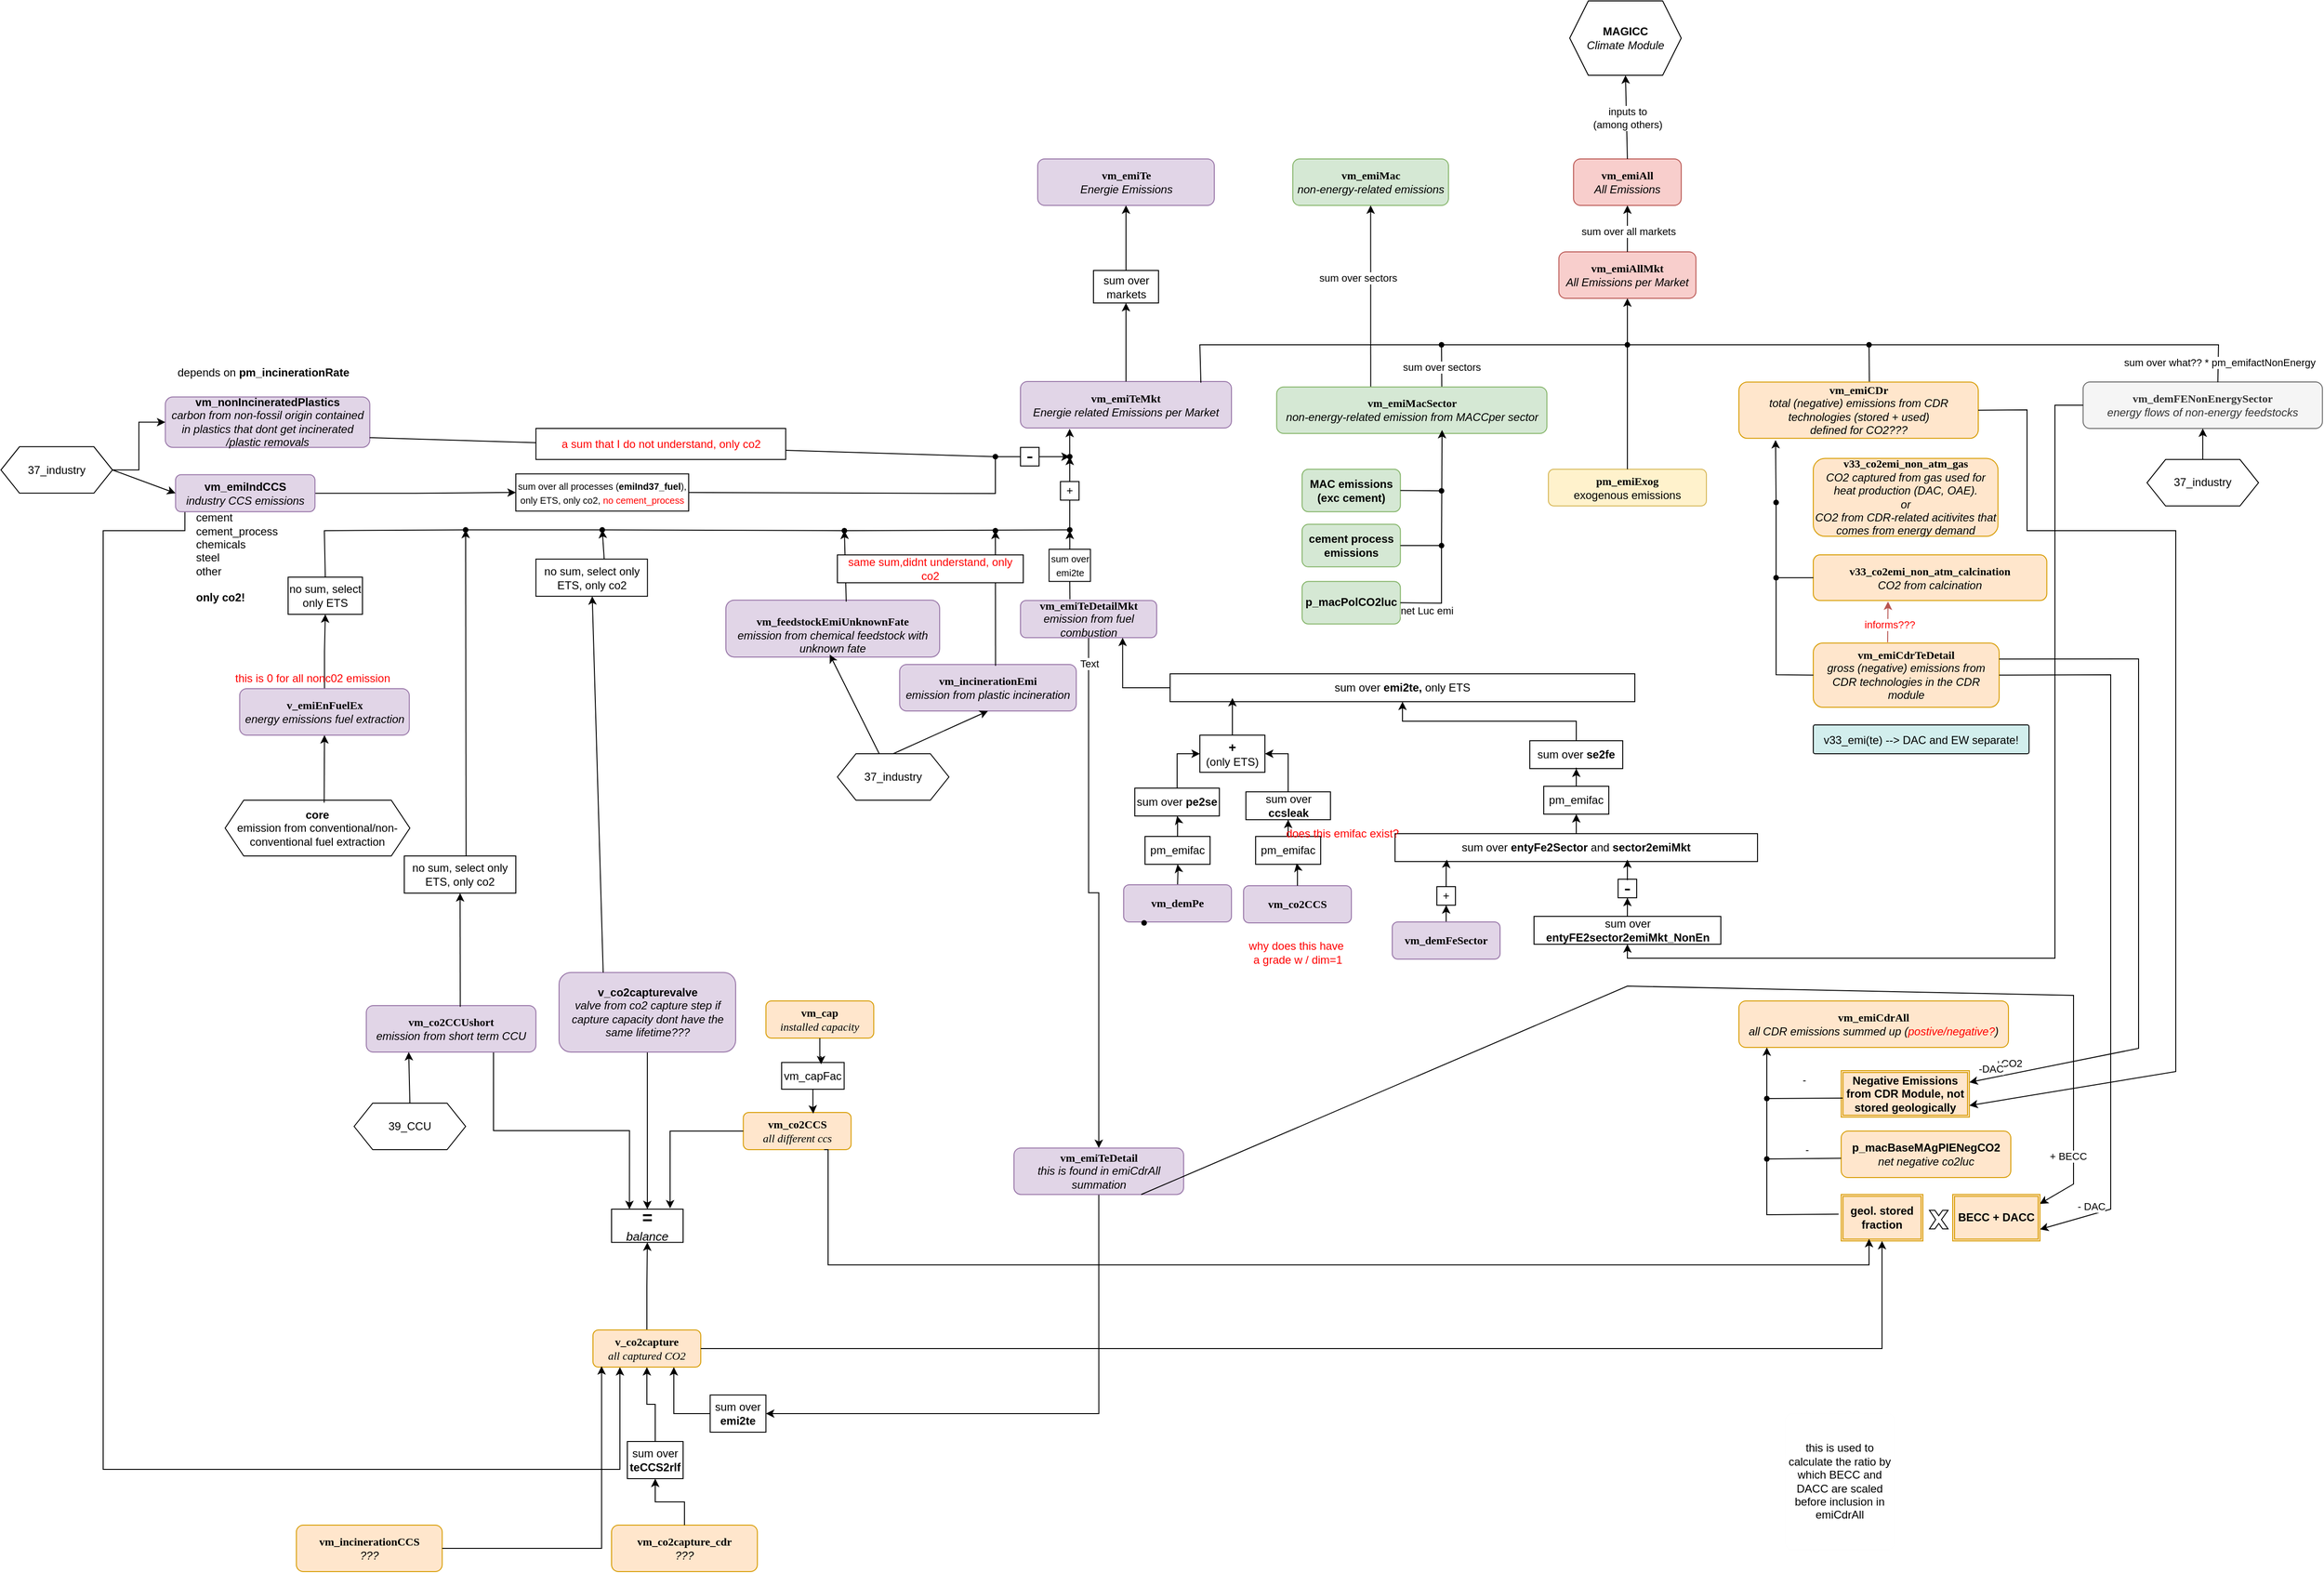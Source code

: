<mxfile version="26.0.10">
  <diagram name="Page 2" id="0">
    <mxGraphModel dx="3990" dy="2081" grid="1" gridSize="10" guides="1" tooltips="1" connect="1" arrows="1" fold="1" page="1" pageScale="1" pageWidth="827" pageHeight="1169" math="0" shadow="0">
      <root>
        <mxCell id="0" />
        <mxCell id="1" parent="0" />
        <mxCell id="c_pmkNfR0mzENY8hxApa-149" style="edgeStyle=orthogonalEdgeStyle;rounded=0;orthogonalLoop=1;jettySize=auto;html=1;" edge="1" parent="1" source="c_pmkNfR0mzENY8hxApa-123" target="c_pmkNfR0mzENY8hxApa-106">
          <mxGeometry relative="1" as="geometry" />
        </mxCell>
        <mxCell id="c_pmkNfR0mzENY8hxApa-123" value="&lt;div&gt;sum over &lt;b&gt;se2fe&lt;/b&gt;&lt;/div&gt;" style="rounded=0;whiteSpace=wrap;html=1;" vertex="1" parent="1">
          <mxGeometry x="-105" y="386" width="100" height="30" as="geometry" />
        </mxCell>
        <mxCell id="22" value="v33_emi(te) --&gt; DAC and EW separate!" style="graphMlID=n20;shape=mxgraph.flowchart.process;fillColor=#D2EEEDFF" parent="1" vertex="1">
          <mxGeometry x="200.005" y="369" width="232.125" height="31" as="geometry" />
        </mxCell>
        <mxCell id="34" value="this is used to calculate the ratio by which BECC and DACC are scaled before inclusion in emiCdrAll" style="graphMlID=n32;shape=mxgraph.flowchart.process;fillColor=#D2DEEE00;strokeColor=#FDFDFD6D;fontStyle=0;whiteSpace=wrap;" parent="1" vertex="1">
          <mxGeometry x="170" y="1110" width="117" height="146.5" as="geometry" />
        </mxCell>
        <mxCell id="39" value="" style="graphMlID=e2;endArrow=oval;rounded=0;strokeColor=#006610FF;endFill=1;endSize=3.75;startArrow=none;startFill=1;startSize=6" parent="1" source="LM8mgtd1PfPeEbZ4qfP5-101" edge="1">
          <mxGeometry relative="1" as="geometry">
            <mxPoint x="-401.512" y="107" as="sourcePoint" />
            <mxPoint x="-140.347" y="25.125" as="targetPoint" />
          </mxGeometry>
        </mxCell>
        <mxCell id="66" value="" style="graphMlID=e29;endArrow=oval;rounded=0;strokeColor=#006610FF;endFill=1;endSize=3.75;startArrow=none;startFill=1;startSize=6" parent="1" edge="1">
          <mxGeometry relative="1" as="geometry">
            <Array as="points">
              <mxPoint x="-1331.5" y="-125.5" />
            </Array>
            <mxPoint x="-1296.659" y="-248.505" as="sourcePoint" />
          </mxGeometry>
        </mxCell>
        <mxCell id="LM8mgtd1PfPeEbZ4qfP5-91" value="&lt;div&gt;&lt;b&gt;&lt;font face=&quot;Verdana&quot;&gt;vm_emiAll&lt;/font&gt;&lt;/b&gt;&lt;/div&gt;&lt;div&gt;&lt;i&gt;All Emissions&lt;br&gt;&lt;/i&gt;&lt;/div&gt;" style="rounded=1;whiteSpace=wrap;html=1;fillColor=#f8cecc;strokeColor=#b85450;" parent="1" vertex="1">
          <mxGeometry x="-57.94" y="-240" width="115.87" height="50" as="geometry" />
        </mxCell>
        <mxCell id="LM8mgtd1PfPeEbZ4qfP5-92" value="&lt;div&gt;&lt;font face=&quot;Verdana&quot;&gt;&lt;b&gt;vm_emiAllMkt&lt;/b&gt;&lt;/font&gt;&lt;/div&gt;&lt;div&gt;&lt;i&gt;All Emissions per Market&lt;b&gt;&lt;br&gt;&lt;/b&gt;&lt;/i&gt;&lt;/div&gt;" style="rounded=1;whiteSpace=wrap;html=1;fillColor=#f8cecc;strokeColor=#b85450;" parent="1" vertex="1">
          <mxGeometry x="-73.75" y="-140" width="147.5" height="50" as="geometry" />
        </mxCell>
        <mxCell id="LM8mgtd1PfPeEbZ4qfP5-97" value="" style="shape=waypoint;sketch=0;fillStyle=solid;size=6;pointerEvents=1;points=[];fillColor=none;resizable=0;rotatable=0;perimeter=centerPerimeter;snapToPoint=1;" parent="1" vertex="1">
          <mxGeometry x="-10" y="-50" width="20" height="20" as="geometry" />
        </mxCell>
        <mxCell id="LM8mgtd1PfPeEbZ4qfP5-99" value="" style="endArrow=classic;html=1;rounded=0;entryX=0.5;entryY=1;entryDx=0;entryDy=0;" parent="1" source="LM8mgtd1PfPeEbZ4qfP5-97" target="LM8mgtd1PfPeEbZ4qfP5-92" edge="1">
          <mxGeometry width="50" height="50" relative="1" as="geometry">
            <mxPoint x="-210" y="90" as="sourcePoint" />
            <mxPoint x="-160" y="40" as="targetPoint" />
          </mxGeometry>
        </mxCell>
        <mxCell id="LM8mgtd1PfPeEbZ4qfP5-100" value="&lt;div&gt;&lt;br&gt;&lt;/div&gt;&lt;div&gt;&lt;font face=&quot;Verdana&quot;&gt;&lt;b&gt;vm_emiTeMkt&lt;/b&gt;&lt;/font&gt;&lt;/div&gt;&lt;div&gt;&lt;i&gt;Energie related Emissions per Market&lt;/i&gt;&lt;/div&gt;&lt;div&gt;&lt;font face=&quot;Verdana&quot;&gt;&lt;br&gt;&lt;/font&gt;&lt;/div&gt;" style="rounded=1;whiteSpace=wrap;html=1;fillColor=#e1d5e7;strokeColor=#9673a6;" parent="1" vertex="1">
          <mxGeometry x="-653" y="-0.5" width="227" height="50" as="geometry" />
        </mxCell>
        <mxCell id="LM8mgtd1PfPeEbZ4qfP5-103" value="&lt;div&gt;&lt;b&gt;MAGICC&lt;/b&gt;&lt;/div&gt;&lt;div&gt;&lt;i&gt;Climate Module&lt;/i&gt;&lt;br&gt;&lt;/div&gt;" style="shape=hexagon;perimeter=hexagonPerimeter2;whiteSpace=wrap;html=1;fixedSize=1;" parent="1" vertex="1">
          <mxGeometry x="-62.07" y="-410" width="120" height="80" as="geometry" />
        </mxCell>
        <mxCell id="LM8mgtd1PfPeEbZ4qfP5-104" value="" style="endArrow=classic;html=1;rounded=0;exitX=0.5;exitY=0;exitDx=0;exitDy=0;entryX=0.5;entryY=1;entryDx=0;entryDy=0;" parent="1" source="LM8mgtd1PfPeEbZ4qfP5-91" target="LM8mgtd1PfPeEbZ4qfP5-103" edge="1">
          <mxGeometry width="50" height="50" relative="1" as="geometry">
            <mxPoint x="-20" y="-180" as="sourcePoint" />
            <mxPoint x="30" y="-230" as="targetPoint" />
          </mxGeometry>
        </mxCell>
        <mxCell id="LM8mgtd1PfPeEbZ4qfP5-135" value="&lt;div&gt;inputs to &lt;br&gt;&lt;/div&gt;&lt;div&gt;(among others)&lt;/div&gt;" style="edgeLabel;html=1;align=center;verticalAlign=middle;resizable=0;points=[];" parent="LM8mgtd1PfPeEbZ4qfP5-104" vertex="1" connectable="0">
          <mxGeometry x="-0.019" y="-1" relative="1" as="geometry">
            <mxPoint as="offset" />
          </mxGeometry>
        </mxCell>
        <mxCell id="LM8mgtd1PfPeEbZ4qfP5-105" value="&lt;div&gt;&lt;br&gt;&lt;/div&gt;&lt;div&gt;&lt;font face=&quot;Verdana&quot;&gt;&lt;b&gt;vm_emiTe&lt;/b&gt;&lt;/font&gt;&lt;/div&gt;&lt;div&gt;&lt;i&gt;Energie Emissions &lt;br&gt;&lt;/i&gt;&lt;/div&gt;&lt;div&gt;&lt;font face=&quot;Verdana&quot;&gt;&lt;br&gt;&lt;/font&gt;&lt;/div&gt;" style="rounded=1;whiteSpace=wrap;html=1;fillColor=#e1d5e7;strokeColor=#9673a6;" parent="1" vertex="1">
          <mxGeometry x="-634.5" y="-240" width="190" height="50" as="geometry" />
        </mxCell>
        <mxCell id="LM8mgtd1PfPeEbZ4qfP5-106" value="" style="endArrow=classic;html=1;rounded=0;exitX=0.5;exitY=0;exitDx=0;exitDy=0;entryX=0.5;entryY=1;entryDx=0;entryDy=0;" parent="1" source="c_pmkNfR0mzENY8hxApa-94" target="LM8mgtd1PfPeEbZ4qfP5-105" edge="1">
          <mxGeometry width="50" height="50" relative="1" as="geometry">
            <mxPoint x="-140" y="-50" as="sourcePoint" />
            <mxPoint x="-90" y="-100" as="targetPoint" />
          </mxGeometry>
        </mxCell>
        <mxCell id="LM8mgtd1PfPeEbZ4qfP5-108" value="&lt;div&gt;&lt;font face=&quot;Verdana&quot;&gt;&lt;b&gt;vm_emiMac&lt;/b&gt;&lt;/font&gt;&lt;/div&gt;&lt;div&gt;&lt;i&gt;non-energy-related emissions&lt;/i&gt;&lt;br&gt;&lt;/div&gt;" style="rounded=1;whiteSpace=wrap;html=1;fillColor=#d5e8d4;strokeColor=#82b366;" parent="1" vertex="1">
          <mxGeometry x="-360" y="-240" width="167.5" height="50" as="geometry" />
        </mxCell>
        <mxCell id="LM8mgtd1PfPeEbZ4qfP5-109" value="" style="endArrow=classic;html=1;rounded=0;entryX=0.5;entryY=1;entryDx=0;entryDy=0;exitX=0.348;exitY=0.054;exitDx=0;exitDy=0;exitPerimeter=0;" parent="1" source="LM8mgtd1PfPeEbZ4qfP5-101" target="LM8mgtd1PfPeEbZ4qfP5-108" edge="1">
          <mxGeometry width="50" height="50" relative="1" as="geometry">
            <mxPoint x="-280" as="sourcePoint" />
            <mxPoint x="-90" y="-80" as="targetPoint" />
          </mxGeometry>
        </mxCell>
        <mxCell id="LM8mgtd1PfPeEbZ4qfP5-110" value="sum over sectors" style="edgeLabel;html=1;align=center;verticalAlign=middle;resizable=0;points=[];" parent="LM8mgtd1PfPeEbZ4qfP5-109" vertex="1" connectable="0">
          <mxGeometry x="-0.078" y="3" relative="1" as="geometry">
            <mxPoint x="-11" y="-29" as="offset" />
          </mxGeometry>
        </mxCell>
        <mxCell id="LM8mgtd1PfPeEbZ4qfP5-115" value="" style="endArrow=none;html=1;rounded=0;exitDx=0;exitDy=0;exitPerimeter=0;" parent="1" source="LM8mgtd1PfPeEbZ4qfP5-117" target="LM8mgtd1PfPeEbZ4qfP5-97" edge="1">
          <mxGeometry width="50" height="50" relative="1" as="geometry">
            <mxPoint x="-390" y="60" as="sourcePoint" />
            <mxPoint x="-50" y="-40" as="targetPoint" />
            <Array as="points" />
          </mxGeometry>
        </mxCell>
        <mxCell id="LM8mgtd1PfPeEbZ4qfP5-118" value="" style="endArrow=none;html=1;rounded=0;entryX=0.611;entryY=-0.005;entryDx=0;entryDy=0;entryPerimeter=0;exitX=0.041;exitY=0.526;exitDx=0;exitDy=0;exitPerimeter=0;" parent="1" source="LM8mgtd1PfPeEbZ4qfP5-117" target="LM8mgtd1PfPeEbZ4qfP5-101" edge="1">
          <mxGeometry width="50" height="50" relative="1" as="geometry">
            <mxPoint x="-190" y="80" as="sourcePoint" />
            <mxPoint x="-140" y="30" as="targetPoint" />
          </mxGeometry>
        </mxCell>
        <mxCell id="LM8mgtd1PfPeEbZ4qfP5-122" value="sum over sectors" style="edgeLabel;html=1;align=center;verticalAlign=middle;resizable=0;points=[];" parent="LM8mgtd1PfPeEbZ4qfP5-118" vertex="1" connectable="0">
          <mxGeometry x="0.049" relative="1" as="geometry">
            <mxPoint as="offset" />
          </mxGeometry>
        </mxCell>
        <mxCell id="LM8mgtd1PfPeEbZ4qfP5-101" value="&lt;div&gt;&lt;font face=&quot;Verdana&quot;&gt;&lt;b&gt;vm_emiMacSector&lt;/b&gt;&lt;/font&gt;&lt;/div&gt;&lt;div&gt;&lt;i&gt;non-energy-related emission from MACCper sector&lt;/i&gt;&lt;br&gt;&lt;/div&gt;" style="rounded=1;whiteSpace=wrap;html=1;fillColor=#d5e8d4;strokeColor=#82b366;" parent="1" vertex="1">
          <mxGeometry x="-377.37" y="5.37" width="290.75" height="50" as="geometry" />
        </mxCell>
        <mxCell id="LM8mgtd1PfPeEbZ4qfP5-121" value="" style="endArrow=none;html=1;rounded=0;exitX=0.855;exitY=0.025;exitDx=0;exitDy=0;exitPerimeter=0;" parent="1" source="LM8mgtd1PfPeEbZ4qfP5-100" target="LM8mgtd1PfPeEbZ4qfP5-117" edge="1">
          <mxGeometry width="50" height="50" relative="1" as="geometry">
            <mxPoint x="-441" y="7" as="sourcePoint" />
            <mxPoint y="-40" as="targetPoint" />
            <Array as="points">
              <mxPoint x="-460" y="-40" />
            </Array>
          </mxGeometry>
        </mxCell>
        <mxCell id="LM8mgtd1PfPeEbZ4qfP5-117" value="" style="shape=waypoint;sketch=0;fillStyle=solid;size=6;pointerEvents=1;points=[];fillColor=none;resizable=0;rotatable=0;perimeter=centerPerimeter;snapToPoint=1;" parent="1" vertex="1">
          <mxGeometry x="-210" y="-50" width="20" height="20" as="geometry" />
        </mxCell>
        <mxCell id="LM8mgtd1PfPeEbZ4qfP5-123" value="&lt;div&gt;&lt;font face=&quot;Verdana&quot;&gt;&lt;b&gt;vm_emiCDr&lt;/b&gt;&lt;/font&gt;&lt;/div&gt;&lt;div&gt;&lt;i&gt;total (negative) emissions from CDR technologies (stored + used)&lt;br&gt;&lt;/i&gt;&lt;/div&gt;&lt;div&gt;&lt;i&gt;defined for CO2???&lt;br&gt;&lt;/i&gt;&lt;/div&gt;" style="rounded=1;whiteSpace=wrap;html=1;fillColor=#ffe6cc;strokeColor=#d79b00;" parent="1" vertex="1">
          <mxGeometry x="120" y="0.12" width="257.5" height="60.5" as="geometry" />
        </mxCell>
        <mxCell id="LM8mgtd1PfPeEbZ4qfP5-124" value="&lt;div&gt;&lt;font face=&quot;Verdana&quot;&gt;&lt;b&gt;pm_emiExog&lt;/b&gt;&lt;/font&gt;&lt;/div&gt;&lt;div&gt;exogenous emissions&lt;i&gt;&lt;br&gt;&lt;/i&gt;&lt;/div&gt;" style="rounded=1;whiteSpace=wrap;html=1;fillColor=#fff2cc;strokeColor=#d6b656;" parent="1" vertex="1">
          <mxGeometry x="-85" y="93.88" width="170" height="39.5" as="geometry" />
        </mxCell>
        <mxCell id="LM8mgtd1PfPeEbZ4qfP5-125" value="&lt;div&gt;&lt;font face=&quot;Verdana&quot;&gt;&lt;b&gt;vm_demFENonEnergySector&lt;/b&gt;&lt;/font&gt;&lt;/div&gt;&lt;div&gt;&lt;i&gt;energy flows of non-energy feedstocks&lt;br&gt;&lt;/i&gt;&lt;/div&gt;" style="rounded=1;whiteSpace=wrap;html=1;fillColor=#f5f5f5;strokeColor=#666666;fontColor=#333333;" parent="1" vertex="1">
          <mxGeometry x="490.31" y="-1.776e-15" width="257.5" height="50" as="geometry" />
        </mxCell>
        <mxCell id="LM8mgtd1PfPeEbZ4qfP5-126" value="" style="shape=waypoint;sketch=0;fillStyle=solid;size=6;pointerEvents=1;points=[];fillColor=none;resizable=0;rotatable=0;perimeter=centerPerimeter;snapToPoint=1;" parent="1" vertex="1">
          <mxGeometry x="250" y="-50" width="20" height="20" as="geometry" />
        </mxCell>
        <mxCell id="LM8mgtd1PfPeEbZ4qfP5-127" value="" style="endArrow=none;html=1;rounded=0;" parent="1" target="LM8mgtd1PfPeEbZ4qfP5-126" edge="1">
          <mxGeometry width="50" height="50" relative="1" as="geometry">
            <mxPoint y="-40" as="sourcePoint" />
            <mxPoint x="170" y="-50" as="targetPoint" />
          </mxGeometry>
        </mxCell>
        <mxCell id="LM8mgtd1PfPeEbZ4qfP5-129" value="" style="endArrow=none;html=1;rounded=0;entryX=0.304;entryY=1.212;entryDx=0;entryDy=0;entryPerimeter=0;exitX=0.545;exitY=-0.009;exitDx=0;exitDy=0;exitPerimeter=0;" parent="1" source="LM8mgtd1PfPeEbZ4qfP5-123" target="LM8mgtd1PfPeEbZ4qfP5-126" edge="1">
          <mxGeometry width="50" height="50" relative="1" as="geometry">
            <mxPoint x="120" as="sourcePoint" />
            <mxPoint x="170" y="-50" as="targetPoint" />
          </mxGeometry>
        </mxCell>
        <mxCell id="LM8mgtd1PfPeEbZ4qfP5-130" value="" style="endArrow=none;html=1;rounded=0;entryX=0.804;entryY=0.712;entryDx=0;entryDy=0;entryPerimeter=0;exitX=0.563;exitY=0.005;exitDx=0;exitDy=0;exitPerimeter=0;" parent="1" source="LM8mgtd1PfPeEbZ4qfP5-125" target="LM8mgtd1PfPeEbZ4qfP5-126" edge="1">
          <mxGeometry width="50" height="50" relative="1" as="geometry">
            <mxPoint x="120" as="sourcePoint" />
            <mxPoint x="170" y="-50" as="targetPoint" />
            <Array as="points">
              <mxPoint x="636" y="-40" />
            </Array>
          </mxGeometry>
        </mxCell>
        <mxCell id="LM8mgtd1PfPeEbZ4qfP5-132" value="sum over what?? * pm_emifactNonEnergy" style="edgeLabel;html=1;align=center;verticalAlign=middle;resizable=0;points=[];" parent="LM8mgtd1PfPeEbZ4qfP5-130" vertex="1" connectable="0">
          <mxGeometry x="-0.895" y="-1" relative="1" as="geometry">
            <mxPoint as="offset" />
          </mxGeometry>
        </mxCell>
        <mxCell id="LM8mgtd1PfPeEbZ4qfP5-133" value="" style="endArrow=classic;html=1;rounded=0;exitX=0.5;exitY=0;exitDx=0;exitDy=0;entryX=0.5;entryY=1;entryDx=0;entryDy=0;" parent="1" source="LM8mgtd1PfPeEbZ4qfP5-92" target="LM8mgtd1PfPeEbZ4qfP5-91" edge="1">
          <mxGeometry width="50" height="50" relative="1" as="geometry">
            <mxPoint x="-80" y="-20" as="sourcePoint" />
            <mxPoint x="-30" y="-70" as="targetPoint" />
          </mxGeometry>
        </mxCell>
        <mxCell id="LM8mgtd1PfPeEbZ4qfP5-134" value="sum over all markets" style="edgeLabel;html=1;align=center;verticalAlign=middle;resizable=0;points=[];" parent="LM8mgtd1PfPeEbZ4qfP5-133" vertex="1" connectable="0">
          <mxGeometry x="-0.123" y="-1" relative="1" as="geometry">
            <mxPoint as="offset" />
          </mxGeometry>
        </mxCell>
        <mxCell id="LM8mgtd1PfPeEbZ4qfP5-136" value="" style="endArrow=none;html=1;rounded=0;exitX=0.5;exitY=0;exitDx=0;exitDy=0;entryX=0.958;entryY=0.981;entryDx=0;entryDy=0;entryPerimeter=0;" parent="1" source="LM8mgtd1PfPeEbZ4qfP5-124" target="LM8mgtd1PfPeEbZ4qfP5-97" edge="1">
          <mxGeometry width="50" height="50" relative="1" as="geometry">
            <mxPoint x="-80" y="70" as="sourcePoint" />
            <mxPoint x="-30" y="20" as="targetPoint" />
          </mxGeometry>
        </mxCell>
        <mxCell id="c_pmkNfR0mzENY8hxApa-76" style="edgeStyle=orthogonalEdgeStyle;rounded=0;orthogonalLoop=1;jettySize=auto;html=1;entryX=0.5;entryY=1;entryDx=0;entryDy=0;" edge="1" parent="1" source="LM8mgtd1PfPeEbZ4qfP5-140" target="c_pmkNfR0mzENY8hxApa-74">
          <mxGeometry relative="1" as="geometry" />
        </mxCell>
        <mxCell id="LM8mgtd1PfPeEbZ4qfP5-140" value="&lt;div&gt;&lt;br&gt;&lt;/div&gt;&lt;div&gt;&lt;font face=&quot;Verdana&quot;&gt;&lt;b&gt;v_emiEnFuelEx&lt;/b&gt;&lt;/font&gt;&lt;/div&gt;&lt;div&gt;&lt;i&gt;energy emissions fuel extraction&lt;br&gt;&lt;/i&gt;&lt;/div&gt;&lt;div&gt;&lt;font face=&quot;Verdana&quot;&gt;&lt;br&gt;&lt;/font&gt;&lt;/div&gt;" style="rounded=1;whiteSpace=wrap;html=1;fillColor=#e1d5e7;strokeColor=#9673a6;" parent="1" vertex="1">
          <mxGeometry x="-1493.12" y="330" width="182.5" height="50" as="geometry" />
        </mxCell>
        <mxCell id="c_pmkNfR0mzENY8hxApa-151" style="edgeStyle=orthogonalEdgeStyle;rounded=0;orthogonalLoop=1;jettySize=auto;html=1;exitX=0.5;exitY=1;exitDx=0;exitDy=0;" edge="1" parent="1" source="LM8mgtd1PfPeEbZ4qfP5-137" target="LM8mgtd1PfPeEbZ4qfP5-177">
          <mxGeometry relative="1" as="geometry">
            <Array as="points" />
          </mxGeometry>
        </mxCell>
        <mxCell id="c_pmkNfR0mzENY8hxApa-155" value="Text" style="edgeLabel;html=1;align=center;verticalAlign=middle;resizable=0;points=[];" vertex="1" connectable="0" parent="c_pmkNfR0mzENY8hxApa-151">
          <mxGeometry x="-0.9" relative="1" as="geometry">
            <mxPoint as="offset" />
          </mxGeometry>
        </mxCell>
        <mxCell id="LM8mgtd1PfPeEbZ4qfP5-137" value="&lt;div&gt;&lt;br&gt;&lt;/div&gt;&lt;div&gt;&lt;font face=&quot;Verdana&quot;&gt;&lt;b&gt;vm_emiTeDetailMkt&lt;/b&gt;&lt;/font&gt;&lt;/div&gt;&lt;div&gt;&lt;i&gt;emission from fuel combustion&lt;br&gt;&lt;/i&gt;&lt;/div&gt;&lt;div&gt;&lt;font face=&quot;Verdana&quot;&gt;&lt;br&gt;&lt;/font&gt;&lt;/div&gt;" style="rounded=1;whiteSpace=wrap;html=1;fillColor=#e1d5e7;strokeColor=#9673a6;" parent="1" vertex="1">
          <mxGeometry x="-653" y="235.13" width="146.5" height="40" as="geometry" />
        </mxCell>
        <mxCell id="LM8mgtd1PfPeEbZ4qfP5-146" value="" style="shape=waypoint;sketch=0;fillStyle=solid;size=6;pointerEvents=1;points=[];fillColor=none;resizable=0;rotatable=0;perimeter=centerPerimeter;snapToPoint=1;" parent="1" vertex="1">
          <mxGeometry x="-610" y="149.07" width="20" height="20" as="geometry" />
        </mxCell>
        <mxCell id="LM8mgtd1PfPeEbZ4qfP5-148" value="" style="endArrow=none;html=1;rounded=0;exitX=0.363;exitY=-0.032;exitDx=0;exitDy=0;exitPerimeter=0;entryX=0.5;entryY=1;entryDx=0;entryDy=0;" parent="1" source="LM8mgtd1PfPeEbZ4qfP5-137" target="c_pmkNfR0mzENY8hxApa-72" edge="1">
          <mxGeometry width="50" height="50" relative="1" as="geometry">
            <mxPoint x="-820" y="280" as="sourcePoint" />
            <mxPoint x="-600" y="210" as="targetPoint" />
          </mxGeometry>
        </mxCell>
        <mxCell id="LM8mgtd1PfPeEbZ4qfP5-150" value="" style="endArrow=none;html=1;rounded=0;entryX=0.381;entryY=0.773;entryDx=0;entryDy=0;entryPerimeter=0;" parent="1" source="LM8mgtd1PfPeEbZ4qfP5-302" target="LM8mgtd1PfPeEbZ4qfP5-146" edge="1">
          <mxGeometry width="50" height="50" relative="1" as="geometry">
            <mxPoint x="-820" y="280" as="sourcePoint" />
            <mxPoint x="-770" y="230" as="targetPoint" />
            <Array as="points" />
          </mxGeometry>
        </mxCell>
        <mxCell id="LM8mgtd1PfPeEbZ4qfP5-152" value="&lt;div&gt;&lt;br&gt;&lt;/div&gt;&lt;div&gt;&lt;font face=&quot;Verdana&quot;&gt;&lt;b&gt;vm_incinerationEmi&lt;/b&gt;&lt;/font&gt;&lt;/div&gt;&lt;div&gt;&lt;i&gt;emission from plastic incineration&lt;br&gt;&lt;/i&gt;&lt;/div&gt;&lt;div&gt;&lt;font face=&quot;Verdana&quot;&gt;&lt;br&gt;&lt;/font&gt;&lt;/div&gt;" style="rounded=1;whiteSpace=wrap;html=1;fillColor=#e1d5e7;strokeColor=#9673a6;" parent="1" vertex="1">
          <mxGeometry x="-783" y="304" width="190" height="50" as="geometry" />
        </mxCell>
        <mxCell id="LM8mgtd1PfPeEbZ4qfP5-156" value="&lt;div&gt;&lt;br&gt;&lt;/div&gt;&lt;div&gt;&lt;font face=&quot;Verdana&quot;&gt;&lt;b&gt;vm_feedstockEmiUnknownFate&lt;/b&gt;&lt;/font&gt;&lt;/div&gt;&lt;div&gt;&lt;i&gt;emission from chemical feedstock with unknown fate&lt;br&gt;&lt;/i&gt;&lt;/div&gt;" style="rounded=1;whiteSpace=wrap;html=1;fillColor=#e1d5e7;strokeColor=#9673a6;" parent="1" vertex="1">
          <mxGeometry x="-970" y="234.69" width="230" height="61.25" as="geometry" />
        </mxCell>
        <mxCell id="c_pmkNfR0mzENY8hxApa-169" style="edgeStyle=orthogonalEdgeStyle;rounded=0;orthogonalLoop=1;jettySize=auto;html=1;entryX=0.5;entryY=0;entryDx=0;entryDy=0;" edge="1" parent="1" source="LM8mgtd1PfPeEbZ4qfP5-159" target="c_pmkNfR0mzENY8hxApa-166">
          <mxGeometry relative="1" as="geometry" />
        </mxCell>
        <mxCell id="LM8mgtd1PfPeEbZ4qfP5-159" value="&lt;div&gt;&lt;b&gt;&lt;br&gt;&lt;/b&gt;&lt;/div&gt;&lt;b&gt;v_co2capturevalve&lt;/b&gt;&lt;div&gt;&lt;i&gt;valve from co2 capture step if capture capacity dont have the same lifetime??? &lt;br&gt;&lt;/i&gt;&lt;/div&gt;&lt;div&gt;&lt;font face=&quot;Verdana&quot;&gt;&lt;br&gt;&lt;/font&gt;&lt;/div&gt;" style="rounded=1;whiteSpace=wrap;html=1;fillColor=#e1d5e7;strokeColor=#9673a6;" parent="1" vertex="1">
          <mxGeometry x="-1149.5" y="635.38" width="190" height="85.62" as="geometry" />
        </mxCell>
        <mxCell id="c_pmkNfR0mzENY8hxApa-168" style="edgeStyle=orthogonalEdgeStyle;rounded=0;orthogonalLoop=1;jettySize=auto;html=1;entryX=0.25;entryY=0;entryDx=0;entryDy=0;exitX=0.75;exitY=1;exitDx=0;exitDy=0;" edge="1" parent="1" source="LM8mgtd1PfPeEbZ4qfP5-161" target="c_pmkNfR0mzENY8hxApa-166">
          <mxGeometry relative="1" as="geometry" />
        </mxCell>
        <mxCell id="LM8mgtd1PfPeEbZ4qfP5-161" value="&lt;div&gt;&lt;br&gt;&lt;/div&gt;&lt;div&gt;&lt;font face=&quot;Verdana&quot;&gt;&lt;b&gt;vm_co2CCUshort&lt;/b&gt;&lt;/font&gt;&lt;/div&gt;&lt;div&gt;&lt;i&gt;emission from short term CCU&lt;br&gt;&lt;/i&gt;&lt;/div&gt;&lt;div&gt;&lt;font face=&quot;Verdana&quot;&gt;&lt;br&gt;&lt;/font&gt;&lt;/div&gt;" style="rounded=1;whiteSpace=wrap;html=1;fillColor=#e1d5e7;strokeColor=#9673a6;" parent="1" vertex="1">
          <mxGeometry x="-1356.87" y="671" width="182.5" height="50" as="geometry" />
        </mxCell>
        <mxCell id="LM8mgtd1PfPeEbZ4qfP5-164" value="" style="shape=waypoint;sketch=0;fillStyle=solid;size=6;pointerEvents=1;points=[];fillColor=none;resizable=0;rotatable=0;perimeter=centerPerimeter;snapToPoint=1;" parent="1" vertex="1">
          <mxGeometry x="-610" y="70.38" width="20" height="20" as="geometry" />
        </mxCell>
        <mxCell id="LM8mgtd1PfPeEbZ4qfP5-165" value="" style="endArrow=classic;html=1;rounded=0;entryX=0.233;entryY=1.017;entryDx=0;entryDy=0;entryPerimeter=0;" parent="1" source="LM8mgtd1PfPeEbZ4qfP5-164" target="LM8mgtd1PfPeEbZ4qfP5-100" edge="1">
          <mxGeometry width="50" height="50" relative="1" as="geometry">
            <mxPoint x="-700" y="170" as="sourcePoint" />
            <mxPoint x="-650" y="120" as="targetPoint" />
          </mxGeometry>
        </mxCell>
        <mxCell id="LM8mgtd1PfPeEbZ4qfP5-167" value="" style="endArrow=none;html=1;rounded=0;exitX=0.81;exitY=0.123;exitDx=0;exitDy=0;exitPerimeter=0;entryX=0.5;entryY=1;entryDx=0;entryDy=0;" parent="1" source="LM8mgtd1PfPeEbZ4qfP5-146" target="c_pmkNfR0mzENY8hxApa-68" edge="1">
          <mxGeometry width="50" height="50" relative="1" as="geometry">
            <mxPoint x="-700" y="170" as="sourcePoint" />
            <mxPoint x="-600" y="140" as="targetPoint" />
          </mxGeometry>
        </mxCell>
        <mxCell id="LM8mgtd1PfPeEbZ4qfP5-169" value="" style="endArrow=none;html=1;rounded=0;exitX=0.763;exitY=0.585;exitDx=0;exitDy=0;exitPerimeter=0;entryX=0;entryY=0.5;entryDx=0;entryDy=0;" parent="1" source="LM8mgtd1PfPeEbZ4qfP5-170" target="c_pmkNfR0mzENY8hxApa-66" edge="1">
          <mxGeometry width="50" height="50" relative="1" as="geometry">
            <mxPoint x="-750" y="120" as="sourcePoint" />
            <mxPoint x="-640" y="90" as="targetPoint" />
          </mxGeometry>
        </mxCell>
        <mxCell id="LM8mgtd1PfPeEbZ4qfP5-170" value="" style="shape=waypoint;sketch=0;fillStyle=solid;size=6;pointerEvents=1;points=[];fillColor=none;resizable=0;rotatable=0;perimeter=centerPerimeter;snapToPoint=1;" parent="1" vertex="1">
          <mxGeometry x="-690" y="70.38" width="20" height="20" as="geometry" />
        </mxCell>
        <mxCell id="c_pmkNfR0mzENY8hxApa-80" style="edgeStyle=orthogonalEdgeStyle;rounded=0;orthogonalLoop=1;jettySize=auto;html=1;entryX=0;entryY=0.5;entryDx=0;entryDy=0;" edge="1" parent="1" source="LM8mgtd1PfPeEbZ4qfP5-172" target="c_pmkNfR0mzENY8hxApa-79">
          <mxGeometry relative="1" as="geometry" />
        </mxCell>
        <mxCell id="c_pmkNfR0mzENY8hxApa-180" style="edgeStyle=orthogonalEdgeStyle;rounded=0;orthogonalLoop=1;jettySize=auto;html=1;entryX=0.25;entryY=1;entryDx=0;entryDy=0;exitX=0.067;exitY=0.981;exitDx=0;exitDy=0;exitPerimeter=0;" edge="1" parent="1" source="LM8mgtd1PfPeEbZ4qfP5-172" target="LM8mgtd1PfPeEbZ4qfP5-286">
          <mxGeometry relative="1" as="geometry">
            <Array as="points">
              <mxPoint x="-1552" y="160" />
              <mxPoint x="-1640" y="160" />
              <mxPoint x="-1640" y="1170" />
              <mxPoint x="-1084" y="1170" />
            </Array>
          </mxGeometry>
        </mxCell>
        <mxCell id="LM8mgtd1PfPeEbZ4qfP5-172" value="&lt;div&gt;&lt;b&gt;&lt;br&gt;&lt;/b&gt;&lt;/div&gt;&lt;b&gt;vm_emiIndCCS&lt;/b&gt;&lt;div&gt;&lt;i&gt;industry CCS emissions &lt;br&gt;&lt;/i&gt;&lt;/div&gt;&lt;div&gt;&lt;font face=&quot;Verdana&quot;&gt;&lt;br&gt;&lt;/font&gt;&lt;/div&gt;" style="rounded=1;whiteSpace=wrap;html=1;fillColor=#e1d5e7;strokeColor=#9673a6;" parent="1" vertex="1">
          <mxGeometry x="-1562.12" y="99.76" width="150" height="39.87" as="geometry" />
        </mxCell>
        <mxCell id="LM8mgtd1PfPeEbZ4qfP5-173" value="" style="endArrow=none;html=1;rounded=0;exitX=1;exitY=0.5;exitDx=0;exitDy=0;entryX=0.685;entryY=0.41;entryDx=0;entryDy=0;entryPerimeter=0;" parent="1" source="c_pmkNfR0mzENY8hxApa-79" target="LM8mgtd1PfPeEbZ4qfP5-170" edge="1">
          <mxGeometry width="50" height="50" relative="1" as="geometry">
            <mxPoint x="-910" y="150" as="sourcePoint" />
            <mxPoint x="-680" y="80" as="targetPoint" />
            <Array as="points">
              <mxPoint x="-680" y="120" />
            </Array>
          </mxGeometry>
        </mxCell>
        <mxCell id="LM8mgtd1PfPeEbZ4qfP5-174" value="&lt;div&gt;&lt;b&gt;&lt;br&gt;&lt;/b&gt;&lt;/div&gt;&lt;b&gt;vm_nonIncineratedPlastics&lt;/b&gt;&lt;div&gt;&lt;i&gt;carbon from non-fossil origin contained in plastics that dont get incinerated /plastic removals&lt;br&gt;&lt;/i&gt;&lt;/div&gt;&lt;div&gt;&lt;font face=&quot;Verdana&quot;&gt;&lt;br&gt;&lt;/font&gt;&lt;/div&gt;" style="rounded=1;whiteSpace=wrap;html=1;fillColor=#e1d5e7;strokeColor=#9673a6;" parent="1" vertex="1">
          <mxGeometry x="-1573.12" y="16.13" width="220" height="54.25" as="geometry" />
        </mxCell>
        <mxCell id="LM8mgtd1PfPeEbZ4qfP5-176" value="" style="endArrow=none;html=1;rounded=0;exitX=0.999;exitY=0.807;exitDx=0;exitDy=0;exitPerimeter=0;entryX=0.983;entryY=0.41;entryDx=0;entryDy=0;entryPerimeter=0;" parent="1" source="LM8mgtd1PfPeEbZ4qfP5-174" target="LM8mgtd1PfPeEbZ4qfP5-170" edge="1">
          <mxGeometry width="50" height="50" relative="1" as="geometry">
            <mxPoint x="-1340" y="80" as="sourcePoint" />
            <mxPoint x="-680" y="80" as="targetPoint" />
          </mxGeometry>
        </mxCell>
        <mxCell id="c_pmkNfR0mzENY8hxApa-175" style="edgeStyle=orthogonalEdgeStyle;rounded=0;orthogonalLoop=1;jettySize=auto;html=1;entryX=1;entryY=0.5;entryDx=0;entryDy=0;exitX=0.5;exitY=1;exitDx=0;exitDy=0;" edge="1" parent="1" source="LM8mgtd1PfPeEbZ4qfP5-177" target="c_pmkNfR0mzENY8hxApa-174">
          <mxGeometry relative="1" as="geometry" />
        </mxCell>
        <mxCell id="LM8mgtd1PfPeEbZ4qfP5-177" value="&lt;div&gt;&lt;br&gt;&lt;/div&gt;&lt;div&gt;&lt;font face=&quot;Verdana&quot;&gt;&lt;b&gt;vm_emiTeDetail&lt;/b&gt;&lt;/font&gt;&lt;/div&gt;&lt;div&gt;&lt;i&gt;this is found in emiCdrAll summation&lt;br&gt;&lt;/i&gt;&lt;/div&gt;&lt;div&gt;&lt;font face=&quot;Verdana&quot;&gt;&lt;br&gt;&lt;/font&gt;&lt;/div&gt;" style="rounded=1;whiteSpace=wrap;html=1;fillColor=#e1d5e7;strokeColor=#9673a6;" parent="1" vertex="1">
          <mxGeometry x="-660" y="824.23" width="182.5" height="50" as="geometry" />
        </mxCell>
        <mxCell id="c_pmkNfR0mzENY8hxApa-103" style="edgeStyle=orthogonalEdgeStyle;rounded=0;orthogonalLoop=1;jettySize=auto;html=1;" edge="1" parent="1" target="c_pmkNfR0mzENY8hxApa-101">
          <mxGeometry relative="1" as="geometry">
            <mxPoint x="-484" y="542" as="sourcePoint" />
          </mxGeometry>
        </mxCell>
        <mxCell id="LM8mgtd1PfPeEbZ4qfP5-182" value="&lt;div&gt;&lt;br&gt;&lt;/div&gt;&lt;div&gt;&lt;font face=&quot;Verdana&quot;&gt;&lt;b&gt;vm_demPe&lt;/b&gt;&lt;/font&gt;&lt;/div&gt;&lt;div&gt;&lt;font face=&quot;Verdana&quot;&gt;&lt;br&gt;&lt;/font&gt;&lt;/div&gt;" style="rounded=1;whiteSpace=wrap;html=1;fillColor=#e1d5e7;strokeColor=#9673a6;" parent="1" vertex="1">
          <mxGeometry x="-542" y="541" width="116" height="40" as="geometry" />
        </mxCell>
        <mxCell id="LM8mgtd1PfPeEbZ4qfP5-183" value="&lt;div&gt;&lt;br&gt;&lt;/div&gt;&lt;div&gt;&lt;font face=&quot;Verdana&quot;&gt;&lt;b&gt;vm_co2CCS&lt;/b&gt;&lt;/font&gt;&lt;/div&gt;&lt;div&gt;&lt;font face=&quot;Verdana&quot;&gt;&lt;i&gt;all different ccs&lt;br&gt;&lt;/i&gt;&lt;/font&gt;&lt;/div&gt;&lt;div&gt;&lt;font face=&quot;Verdana&quot;&gt;&lt;br&gt;&lt;/font&gt;&lt;/div&gt;" style="rounded=1;whiteSpace=wrap;html=1;fillColor=#ffe6cc;strokeColor=#d79b00;" parent="1" vertex="1">
          <mxGeometry x="-951.26" y="786" width="116" height="40" as="geometry" />
        </mxCell>
        <mxCell id="LM8mgtd1PfPeEbZ4qfP5-187" value="" style="shape=waypoint;sketch=0;fillStyle=solid;size=6;pointerEvents=1;points=[];fillColor=none;resizable=0;rotatable=0;perimeter=centerPerimeter;snapToPoint=1;" parent="1" vertex="1">
          <mxGeometry x="-530" y="572" width="20" height="20" as="geometry" />
        </mxCell>
        <mxCell id="c_pmkNfR0mzENY8hxApa-135" style="edgeStyle=orthogonalEdgeStyle;rounded=0;orthogonalLoop=1;jettySize=auto;html=1;" edge="1" parent="1" source="LM8mgtd1PfPeEbZ4qfP5-191" target="c_pmkNfR0mzENY8hxApa-133">
          <mxGeometry relative="1" as="geometry" />
        </mxCell>
        <mxCell id="LM8mgtd1PfPeEbZ4qfP5-191" value="&lt;div&gt;&lt;br&gt;&lt;/div&gt;&lt;div&gt;&lt;font face=&quot;Verdana&quot;&gt;&lt;b&gt;vm_demFeSector&lt;/b&gt;&lt;/font&gt;&lt;/div&gt;&lt;div&gt;&lt;font face=&quot;Verdana&quot;&gt;&lt;br&gt;&lt;/font&gt;&lt;/div&gt;" style="rounded=1;whiteSpace=wrap;html=1;fillColor=#e1d5e7;strokeColor=#9673a6;" parent="1" vertex="1">
          <mxGeometry x="-253" y="581" width="116" height="40" as="geometry" />
        </mxCell>
        <mxCell id="LM8mgtd1PfPeEbZ4qfP5-209" value="" style="endArrow=classic;html=1;rounded=0;exitX=0.5;exitY=0;exitDx=0;exitDy=0;entryX=0.5;entryY=1;entryDx=0;entryDy=0;" parent="1" source="LM8mgtd1PfPeEbZ4qfP5-210" target="LM8mgtd1PfPeEbZ4qfP5-152" edge="1">
          <mxGeometry width="50" height="50" relative="1" as="geometry">
            <mxPoint x="-772.5" y="410.0" as="sourcePoint" />
            <mxPoint x="-690" y="130" as="targetPoint" />
          </mxGeometry>
        </mxCell>
        <mxCell id="LM8mgtd1PfPeEbZ4qfP5-210" value="37_industry" style="shape=hexagon;perimeter=hexagonPerimeter2;whiteSpace=wrap;html=1;fixedSize=1;" parent="1" vertex="1">
          <mxGeometry x="-850" y="400" width="120" height="50" as="geometry" />
        </mxCell>
        <mxCell id="LM8mgtd1PfPeEbZ4qfP5-212" value="" style="endArrow=classic;html=1;rounded=0;entryX=0.486;entryY=0.957;entryDx=0;entryDy=0;entryPerimeter=0;exitX=0.375;exitY=0;exitDx=0;exitDy=0;" parent="1" source="LM8mgtd1PfPeEbZ4qfP5-210" target="LM8mgtd1PfPeEbZ4qfP5-156" edge="1">
          <mxGeometry width="50" height="50" relative="1" as="geometry">
            <mxPoint x="-860" y="400" as="sourcePoint" />
            <mxPoint x="-810" y="350" as="targetPoint" />
          </mxGeometry>
        </mxCell>
        <mxCell id="LM8mgtd1PfPeEbZ4qfP5-213" value="39_CCU" style="shape=hexagon;perimeter=hexagonPerimeter2;whiteSpace=wrap;html=1;fixedSize=1;" parent="1" vertex="1">
          <mxGeometry x="-1370" y="776" width="120" height="50" as="geometry" />
        </mxCell>
        <mxCell id="LM8mgtd1PfPeEbZ4qfP5-214" value="" style="endArrow=classic;html=1;rounded=0;exitX=0.5;exitY=0;exitDx=0;exitDy=0;entryX=0.25;entryY=1;entryDx=0;entryDy=0;" parent="1" source="LM8mgtd1PfPeEbZ4qfP5-213" target="LM8mgtd1PfPeEbZ4qfP5-161" edge="1">
          <mxGeometry width="50" height="50" relative="1" as="geometry">
            <mxPoint x="-891.25" y="973.94" as="sourcePoint" />
            <mxPoint x="-841.25" y="923.94" as="targetPoint" />
          </mxGeometry>
        </mxCell>
        <mxCell id="LM8mgtd1PfPeEbZ4qfP5-220" value="&lt;div&gt;&lt;b&gt;core &lt;/b&gt;&lt;br&gt;&lt;/div&gt;&lt;div&gt;emission from conventional/non-conventional fuel extraction&lt;br&gt;&lt;/div&gt;" style="shape=hexagon;perimeter=hexagonPerimeter2;whiteSpace=wrap;html=1;fixedSize=1;" parent="1" vertex="1">
          <mxGeometry x="-1508.75" y="450" width="198.75" height="60" as="geometry" />
        </mxCell>
        <mxCell id="LM8mgtd1PfPeEbZ4qfP5-221" value="" style="endArrow=classic;html=1;rounded=0;entryX=0.5;entryY=1;entryDx=0;entryDy=0;exitX=0.536;exitY=0.043;exitDx=0;exitDy=0;exitPerimeter=0;" parent="1" source="LM8mgtd1PfPeEbZ4qfP5-220" target="LM8mgtd1PfPeEbZ4qfP5-140" edge="1">
          <mxGeometry width="50" height="50" relative="1" as="geometry">
            <mxPoint x="-1440" y="430" as="sourcePoint" />
            <mxPoint x="-1390" y="380" as="targetPoint" />
          </mxGeometry>
        </mxCell>
        <mxCell id="c_pmkNfR0mzENY8hxApa-81" style="edgeStyle=orthogonalEdgeStyle;rounded=0;orthogonalLoop=1;jettySize=auto;html=1;" edge="1" parent="1" source="LM8mgtd1PfPeEbZ4qfP5-222" target="LM8mgtd1PfPeEbZ4qfP5-174">
          <mxGeometry relative="1" as="geometry" />
        </mxCell>
        <mxCell id="LM8mgtd1PfPeEbZ4qfP5-222" value="37_industry" style="shape=hexagon;perimeter=hexagonPerimeter2;whiteSpace=wrap;html=1;fixedSize=1;" parent="1" vertex="1">
          <mxGeometry x="-1750" y="69.63" width="120" height="50" as="geometry" />
        </mxCell>
        <mxCell id="LM8mgtd1PfPeEbZ4qfP5-223" value="" style="endArrow=classic;html=1;rounded=0;exitX=1;exitY=0.5;exitDx=0;exitDy=0;entryX=0;entryY=0.5;entryDx=0;entryDy=0;" parent="1" source="LM8mgtd1PfPeEbZ4qfP5-222" target="LM8mgtd1PfPeEbZ4qfP5-172" edge="1">
          <mxGeometry width="50" height="50" relative="1" as="geometry">
            <mxPoint x="-970" y="160" as="sourcePoint" />
            <mxPoint x="-1460" y="190" as="targetPoint" />
          </mxGeometry>
        </mxCell>
        <mxCell id="LM8mgtd1PfPeEbZ4qfP5-224" value="&lt;b&gt;MAC emissions (exc cement)&lt;br&gt;&lt;/b&gt;" style="rounded=1;whiteSpace=wrap;html=1;fillColor=#d5e8d4;strokeColor=#82b366;" parent="1" vertex="1">
          <mxGeometry x="-350" y="93.88" width="105.75" height="45.75" as="geometry" />
        </mxCell>
        <mxCell id="LM8mgtd1PfPeEbZ4qfP5-225" value="&lt;b&gt;cement process emissions&lt;br&gt;&lt;/b&gt;" style="rounded=1;whiteSpace=wrap;html=1;fillColor=#d5e8d4;strokeColor=#82b366;" parent="1" vertex="1">
          <mxGeometry x="-350" y="153.18" width="105.75" height="45.75" as="geometry" />
        </mxCell>
        <mxCell id="LM8mgtd1PfPeEbZ4qfP5-226" value="&lt;b&gt;p_macPolCO2luc&lt;br&gt;&lt;/b&gt;" style="rounded=1;whiteSpace=wrap;html=1;fillColor=#d5e8d4;strokeColor=#82b366;" parent="1" vertex="1">
          <mxGeometry x="-350" y="214.62" width="105.75" height="45.75" as="geometry" />
        </mxCell>
        <mxCell id="LM8mgtd1PfPeEbZ4qfP5-227" value="" style="endArrow=classic;html=1;rounded=0;exitDx=0;exitDy=0;entryX=0.612;entryY=0.925;entryDx=0;entryDy=0;entryPerimeter=0;" parent="1" source="LM8mgtd1PfPeEbZ4qfP5-228" target="LM8mgtd1PfPeEbZ4qfP5-101" edge="1">
          <mxGeometry width="50" height="50" relative="1" as="geometry">
            <mxPoint x="-360" y="220" as="sourcePoint" />
            <mxPoint x="-310" y="170" as="targetPoint" />
            <Array as="points" />
          </mxGeometry>
        </mxCell>
        <mxCell id="LM8mgtd1PfPeEbZ4qfP5-229" value="" style="endArrow=none;html=1;rounded=0;exitX=1;exitY=0.5;exitDx=0;exitDy=0;entryDx=0;entryDy=0;entryPerimeter=0;endFill=0;" parent="1" source="LM8mgtd1PfPeEbZ4qfP5-226" target="LM8mgtd1PfPeEbZ4qfP5-228" edge="1">
          <mxGeometry width="50" height="50" relative="1" as="geometry">
            <mxPoint x="-244" y="237" as="sourcePoint" />
            <mxPoint x="-199" y="52" as="targetPoint" />
            <Array as="points">
              <mxPoint x="-200" y="238" />
            </Array>
          </mxGeometry>
        </mxCell>
        <mxCell id="LM8mgtd1PfPeEbZ4qfP5-233" value="net Luc emi" style="edgeLabel;html=1;align=center;verticalAlign=middle;resizable=0;points=[];" parent="LM8mgtd1PfPeEbZ4qfP5-229" vertex="1" connectable="0">
          <mxGeometry x="-0.544" relative="1" as="geometry">
            <mxPoint x="4" y="8" as="offset" />
          </mxGeometry>
        </mxCell>
        <mxCell id="LM8mgtd1PfPeEbZ4qfP5-228" value="" style="shape=waypoint;sketch=0;fillStyle=solid;size=6;pointerEvents=1;points=[];fillColor=none;resizable=0;rotatable=0;perimeter=centerPerimeter;snapToPoint=1;" parent="1" vertex="1">
          <mxGeometry x="-210" y="166.06" width="20" height="20" as="geometry" />
        </mxCell>
        <mxCell id="LM8mgtd1PfPeEbZ4qfP5-230" value="" style="shape=waypoint;sketch=0;fillStyle=solid;size=6;pointerEvents=1;points=[];fillColor=none;resizable=0;rotatable=0;perimeter=centerPerimeter;snapToPoint=1;" parent="1" vertex="1">
          <mxGeometry x="-210" y="107.13" width="20" height="20" as="geometry" />
        </mxCell>
        <mxCell id="LM8mgtd1PfPeEbZ4qfP5-231" value="" style="endArrow=none;html=1;rounded=0;entryX=1;entryY=0.5;entryDx=0;entryDy=0;" parent="1" source="LM8mgtd1PfPeEbZ4qfP5-228" target="LM8mgtd1PfPeEbZ4qfP5-225" edge="1">
          <mxGeometry width="50" height="50" relative="1" as="geometry">
            <mxPoint x="-270" y="180" as="sourcePoint" />
            <mxPoint x="-220" y="130" as="targetPoint" />
          </mxGeometry>
        </mxCell>
        <mxCell id="LM8mgtd1PfPeEbZ4qfP5-232" value="" style="endArrow=none;html=1;rounded=0;entryX=1;entryY=0.5;entryDx=0;entryDy=0;" parent="1" source="LM8mgtd1PfPeEbZ4qfP5-230" target="LM8mgtd1PfPeEbZ4qfP5-224" edge="1">
          <mxGeometry width="50" height="50" relative="1" as="geometry">
            <mxPoint x="-200" y="120" as="sourcePoint" />
            <mxPoint x="-244.25" y="116.98" as="targetPoint" />
          </mxGeometry>
        </mxCell>
        <mxCell id="LM8mgtd1PfPeEbZ4qfP5-234" value="&lt;div&gt;&lt;font face=&quot;Verdana&quot;&gt;&lt;b&gt;vm_emiCdrAll&lt;/b&gt;&lt;/font&gt;&lt;/div&gt;&lt;div&gt;&lt;i&gt;all CDR emissions summed up (&lt;span style=&quot;color: rgb(255, 0, 0);&quot;&gt;postive/negative?&lt;/span&gt;)&lt;br&gt;&lt;/i&gt;&lt;/div&gt;" style="rounded=1;whiteSpace=wrap;html=1;fillColor=#ffe6cc;strokeColor=#d79b00;" parent="1" vertex="1">
          <mxGeometry x="120.0" y="666" width="290" height="50" as="geometry" />
        </mxCell>
        <mxCell id="LM8mgtd1PfPeEbZ4qfP5-235" value="&lt;div&gt;&lt;font face=&quot;Verdana&quot;&gt;&lt;b&gt;vm_emiCdrTeDetail&lt;/b&gt;&lt;/font&gt;&lt;/div&gt;&lt;i&gt;gross (negative) emissions from CDR technologies in the CDR module&lt;/i&gt;" style="rounded=1;whiteSpace=wrap;html=1;fillColor=#ffe6cc;strokeColor=#d79b00;" parent="1" vertex="1">
          <mxGeometry x="200" y="280.85" width="200" height="69.15" as="geometry" />
        </mxCell>
        <mxCell id="LM8mgtd1PfPeEbZ4qfP5-236" value="&lt;div&gt;&lt;font face=&quot;Verdana&quot;&gt;&lt;b&gt;v33_co2emi_non_atm_gas&lt;/b&gt;&lt;/font&gt;&lt;/div&gt;&lt;div&gt;&lt;i&gt;CO2 captured from gas used for heat production (DAC, OAE).&lt;/i&gt;&lt;/div&gt;&lt;div&gt;&lt;i&gt;or&lt;/i&gt;&lt;/div&gt;&lt;div&gt;&lt;i&gt;CO2 from CDR-related acitivites that comes from energy demand&lt;br&gt;&lt;/i&gt;&lt;/div&gt;" style="rounded=1;whiteSpace=wrap;html=1;fillColor=#ffe6cc;strokeColor=#d79b00;" parent="1" vertex="1">
          <mxGeometry x="200" y="82.24" width="198.75" height="83.82" as="geometry" />
        </mxCell>
        <mxCell id="LM8mgtd1PfPeEbZ4qfP5-237" value="&lt;div&gt;&lt;font face=&quot;Verdana&quot;&gt;&lt;b&gt;v33_co2emi_non_atm_calcination&lt;/b&gt;&lt;/font&gt;&lt;/div&gt;&lt;i&gt;CO2 from calcination&lt;/i&gt;" style="rounded=1;whiteSpace=wrap;html=1;fillColor=#ffe6cc;strokeColor=#d79b00;" parent="1" vertex="1">
          <mxGeometry x="200" y="186.06" width="251.25" height="49.07" as="geometry" />
        </mxCell>
        <mxCell id="LM8mgtd1PfPeEbZ4qfP5-238" value="" style="endArrow=classic;html=1;rounded=0;entryX=0.153;entryY=1.031;entryDx=0;entryDy=0;entryPerimeter=0;exitDx=0;exitDy=0;" parent="1" source="LM8mgtd1PfPeEbZ4qfP5-244" target="LM8mgtd1PfPeEbZ4qfP5-123" edge="1">
          <mxGeometry width="50" height="50" relative="1" as="geometry">
            <mxPoint x="120" y="220" as="sourcePoint" />
            <mxPoint x="170" y="170" as="targetPoint" />
            <Array as="points" />
          </mxGeometry>
        </mxCell>
        <mxCell id="LM8mgtd1PfPeEbZ4qfP5-245" value="" style="endArrow=none;html=1;rounded=0;entryDx=0;entryDy=0;entryPerimeter=0;exitDx=0;exitDy=0;endFill=0;" parent="1" source="LM8mgtd1PfPeEbZ4qfP5-246" target="LM8mgtd1PfPeEbZ4qfP5-244" edge="1">
          <mxGeometry width="50" height="50" relative="1" as="geometry">
            <mxPoint x="200" y="315" as="sourcePoint" />
            <mxPoint x="156" y="61" as="targetPoint" />
            <Array as="points" />
          </mxGeometry>
        </mxCell>
        <mxCell id="LM8mgtd1PfPeEbZ4qfP5-244" value="" style="shape=waypoint;sketch=0;fillStyle=solid;size=6;pointerEvents=1;points=[];fillColor=none;resizable=0;rotatable=0;perimeter=centerPerimeter;snapToPoint=1;" parent="1" vertex="1">
          <mxGeometry x="150" y="119.63" width="20" height="20" as="geometry" />
        </mxCell>
        <mxCell id="LM8mgtd1PfPeEbZ4qfP5-247" value="" style="endArrow=none;html=1;rounded=0;entryDx=0;entryDy=0;entryPerimeter=0;exitX=0;exitY=0.5;exitDx=0;exitDy=0;endFill=0;" parent="1" source="LM8mgtd1PfPeEbZ4qfP5-235" target="LM8mgtd1PfPeEbZ4qfP5-246" edge="1">
          <mxGeometry width="50" height="50" relative="1" as="geometry">
            <mxPoint x="200" y="315" as="sourcePoint" />
            <mxPoint x="160" y="130" as="targetPoint" />
            <Array as="points">
              <mxPoint x="160" y="315" />
            </Array>
          </mxGeometry>
        </mxCell>
        <mxCell id="LM8mgtd1PfPeEbZ4qfP5-246" value="" style="shape=waypoint;sketch=0;fillStyle=solid;size=6;pointerEvents=1;points=[];fillColor=none;resizable=0;rotatable=0;perimeter=centerPerimeter;snapToPoint=1;" parent="1" vertex="1">
          <mxGeometry x="150" y="200.59" width="20" height="20" as="geometry" />
        </mxCell>
        <mxCell id="LM8mgtd1PfPeEbZ4qfP5-248" value="" style="endArrow=none;html=1;rounded=0;entryX=0;entryY=0.5;entryDx=0;entryDy=0;" parent="1" source="LM8mgtd1PfPeEbZ4qfP5-246" target="LM8mgtd1PfPeEbZ4qfP5-237" edge="1">
          <mxGeometry width="50" height="50" relative="1" as="geometry">
            <mxPoint x="130" y="230" as="sourcePoint" />
            <mxPoint x="180" y="180" as="targetPoint" />
          </mxGeometry>
        </mxCell>
        <mxCell id="LM8mgtd1PfPeEbZ4qfP5-249" value="" style="endArrow=classic;html=1;rounded=0;fillColor=#f8cecc;strokeColor=#b85450;entryX=0.32;entryY=1.022;entryDx=0;entryDy=0;entryPerimeter=0;" parent="1" target="LM8mgtd1PfPeEbZ4qfP5-237" edge="1">
          <mxGeometry width="50" height="50" relative="1" as="geometry">
            <mxPoint x="280" y="280" as="sourcePoint" />
            <mxPoint x="150" y="130" as="targetPoint" />
          </mxGeometry>
        </mxCell>
        <mxCell id="LM8mgtd1PfPeEbZ4qfP5-250" value="&lt;span style=&quot;color: rgb(255, 0, 0);&quot;&gt;informs???&lt;/span&gt;" style="edgeLabel;html=1;align=center;verticalAlign=middle;resizable=0;points=[];" parent="LM8mgtd1PfPeEbZ4qfP5-249" vertex="1" connectable="0">
          <mxGeometry x="-0.124" y="-2" relative="1" as="geometry">
            <mxPoint as="offset" />
          </mxGeometry>
        </mxCell>
        <mxCell id="LM8mgtd1PfPeEbZ4qfP5-251" value="" style="endArrow=classic;html=1;rounded=0;exitX=0;exitY=0.5;exitDx=0;exitDy=0;entryX=0.5;entryY=1;entryDx=0;entryDy=0;" parent="1" source="LM8mgtd1PfPeEbZ4qfP5-125" target="c_pmkNfR0mzENY8hxApa-128" edge="1">
          <mxGeometry width="50" height="50" relative="1" as="geometry">
            <mxPoint x="-70" y="280" as="sourcePoint" />
            <mxPoint x="-70" y="570" as="targetPoint" />
            <Array as="points">
              <mxPoint x="460" y="25" />
              <mxPoint x="460" y="620" />
              <mxPoint y="620" />
            </Array>
          </mxGeometry>
        </mxCell>
        <mxCell id="LM8mgtd1PfPeEbZ4qfP5-253" value="37_industry" style="shape=hexagon;perimeter=hexagonPerimeter2;whiteSpace=wrap;html=1;fixedSize=1;" parent="1" vertex="1">
          <mxGeometry x="559.06" y="83.38" width="120" height="50" as="geometry" />
        </mxCell>
        <mxCell id="LM8mgtd1PfPeEbZ4qfP5-254" value="" style="endArrow=classic;html=1;rounded=0;exitX=0.5;exitY=0;exitDx=0;exitDy=0;entryX=0.5;entryY=1;entryDx=0;entryDy=0;" parent="1" source="LM8mgtd1PfPeEbZ4qfP5-253" target="LM8mgtd1PfPeEbZ4qfP5-125" edge="1">
          <mxGeometry width="50" height="50" relative="1" as="geometry">
            <mxPoint x="750" y="130" as="sourcePoint" />
            <mxPoint x="800" y="80" as="targetPoint" />
          </mxGeometry>
        </mxCell>
        <mxCell id="LM8mgtd1PfPeEbZ4qfP5-256" value="" style="endArrow=classic;html=1;rounded=0;entryX=0.997;entryY=0.202;entryDx=0;entryDy=0;exitX=0.75;exitY=1;exitDx=0;exitDy=0;entryPerimeter=0;" parent="1" source="LM8mgtd1PfPeEbZ4qfP5-177" target="LM8mgtd1PfPeEbZ4qfP5-255" edge="1">
          <mxGeometry width="50" height="50" relative="1" as="geometry">
            <mxPoint x="-80" y="650" as="sourcePoint" />
            <mxPoint x="-30" y="600" as="targetPoint" />
            <Array as="points">
              <mxPoint y="650" />
              <mxPoint x="480" y="660" />
              <mxPoint x="480" y="863" />
            </Array>
          </mxGeometry>
        </mxCell>
        <mxCell id="LM8mgtd1PfPeEbZ4qfP5-257" value="+ BECC" style="edgeLabel;html=1;align=center;verticalAlign=middle;resizable=0;points=[];" parent="LM8mgtd1PfPeEbZ4qfP5-256" vertex="1" connectable="0">
          <mxGeometry x="0.92" y="-3" relative="1" as="geometry">
            <mxPoint x="-3" y="-20" as="offset" />
          </mxGeometry>
        </mxCell>
        <mxCell id="LM8mgtd1PfPeEbZ4qfP5-258" value="" style="endArrow=classic;html=1;rounded=0;exitX=1;exitY=0.5;exitDx=0;exitDy=0;entryX=1;entryY=0.75;entryDx=0;entryDy=0;" parent="1" source="LM8mgtd1PfPeEbZ4qfP5-235" target="LM8mgtd1PfPeEbZ4qfP5-255" edge="1">
          <mxGeometry width="50" height="50" relative="1" as="geometry">
            <mxPoint x="-80" y="620" as="sourcePoint" />
            <mxPoint x="-30" y="570" as="targetPoint" />
            <Array as="points">
              <mxPoint x="520" y="315" />
              <mxPoint x="520" y="890" />
            </Array>
          </mxGeometry>
        </mxCell>
        <mxCell id="LM8mgtd1PfPeEbZ4qfP5-259" value="- DAC" style="edgeLabel;html=1;align=center;verticalAlign=middle;resizable=0;points=[];" parent="LM8mgtd1PfPeEbZ4qfP5-258" vertex="1" connectable="0">
          <mxGeometry x="0.867" y="2" relative="1" as="geometry">
            <mxPoint x="5" y="-13" as="offset" />
          </mxGeometry>
        </mxCell>
        <mxCell id="LM8mgtd1PfPeEbZ4qfP5-263" value="&lt;div&gt;&lt;br&gt;&lt;/div&gt;&lt;div&gt;&lt;b&gt;p_macBaseMAgPIENegCO2&lt;/b&gt;&lt;/div&gt;&lt;div&gt;&lt;i&gt;net negative co2luc&lt;br&gt;&lt;/i&gt;&lt;/div&gt;&lt;div&gt;&lt;font face=&quot;Verdana&quot;&gt;&lt;br&gt;&lt;/font&gt;&lt;/div&gt;" style="rounded=1;whiteSpace=wrap;html=1;fillColor=#ffe6cc;strokeColor=#d79b00;" parent="1" vertex="1">
          <mxGeometry x="230.01" y="806" width="182.5" height="50" as="geometry" />
        </mxCell>
        <mxCell id="LM8mgtd1PfPeEbZ4qfP5-264" value="&lt;b&gt;Negative Emissions from CDR Module, not stored geologically&lt;br&gt;&lt;/b&gt;" style="shape=ext;double=1;rounded=0;whiteSpace=wrap;html=1;fillColor=#ffe6cc;strokeColor=#d79b00;" parent="1" vertex="1">
          <mxGeometry x="230.01" y="741" width="137.94" height="49.99" as="geometry" />
        </mxCell>
        <mxCell id="LM8mgtd1PfPeEbZ4qfP5-265" value="" style="endArrow=classic;html=1;rounded=0;exitX=1;exitY=0.25;exitDx=0;exitDy=0;entryX=1;entryY=0.25;entryDx=0;entryDy=0;endFill=1;" parent="1" source="LM8mgtd1PfPeEbZ4qfP5-235" target="LM8mgtd1PfPeEbZ4qfP5-264" edge="1">
          <mxGeometry width="50" height="50" relative="1" as="geometry">
            <mxPoint x="40" y="530" as="sourcePoint" />
            <mxPoint x="90" y="480" as="targetPoint" />
            <Array as="points">
              <mxPoint x="550" y="298" />
              <mxPoint x="550" y="717" />
            </Array>
          </mxGeometry>
        </mxCell>
        <mxCell id="LM8mgtd1PfPeEbZ4qfP5-266" value="+CO2" style="edgeLabel;html=1;align=center;verticalAlign=middle;resizable=0;points=[];" parent="LM8mgtd1PfPeEbZ4qfP5-265" vertex="1" connectable="0">
          <mxGeometry x="0.886" y="-1" relative="1" as="geometry">
            <mxPoint y="-11" as="offset" />
          </mxGeometry>
        </mxCell>
        <mxCell id="LM8mgtd1PfPeEbZ4qfP5-267" value="" style="endArrow=classic;html=1;rounded=0;exitX=1;exitY=0.5;exitDx=0;exitDy=0;entryX=1;entryY=0.75;entryDx=0;entryDy=0;" parent="1" source="LM8mgtd1PfPeEbZ4qfP5-123" target="LM8mgtd1PfPeEbZ4qfP5-264" edge="1">
          <mxGeometry width="50" height="50" relative="1" as="geometry">
            <mxPoint x="40" y="440" as="sourcePoint" />
            <mxPoint x="90" y="390" as="targetPoint" />
            <Array as="points">
              <mxPoint x="430" y="30" />
              <mxPoint x="430" y="160" />
              <mxPoint x="590" y="160" />
              <mxPoint x="590" y="742" />
            </Array>
          </mxGeometry>
        </mxCell>
        <mxCell id="LM8mgtd1PfPeEbZ4qfP5-268" value="-DAC" style="edgeLabel;html=1;align=center;verticalAlign=middle;resizable=0;points=[];" parent="LM8mgtd1PfPeEbZ4qfP5-267" vertex="1" connectable="0">
          <mxGeometry x="0.682" y="1" relative="1" as="geometry">
            <mxPoint x="-157" y="-11" as="offset" />
          </mxGeometry>
        </mxCell>
        <mxCell id="LM8mgtd1PfPeEbZ4qfP5-272" value="" style="group" parent="1" vertex="1" connectable="0">
          <mxGeometry x="230" y="874.23" width="213.93" height="49.99" as="geometry" />
        </mxCell>
        <mxCell id="LM8mgtd1PfPeEbZ4qfP5-255" value="&lt;b&gt;BECC + DACC&lt;/b&gt;" style="shape=ext;double=1;rounded=0;whiteSpace=wrap;html=1;fillColor=#ffe6cc;strokeColor=#d79b00;" parent="LM8mgtd1PfPeEbZ4qfP5-272" vertex="1">
          <mxGeometry x="119.99" width="93.94" height="49.99" as="geometry" />
        </mxCell>
        <mxCell id="LM8mgtd1PfPeEbZ4qfP5-269" value="&lt;div&gt;&lt;b&gt;geol. stored&lt;/b&gt;&lt;/div&gt;&lt;div&gt;&lt;b&gt;fraction&lt;br&gt;&lt;/b&gt;&lt;/div&gt;" style="shape=ext;double=1;rounded=0;whiteSpace=wrap;html=1;fillColor=#ffe6cc;strokeColor=#d79b00;" parent="LM8mgtd1PfPeEbZ4qfP5-272" vertex="1">
          <mxGeometry width="87.94" height="49.99" as="geometry" />
        </mxCell>
        <mxCell id="LM8mgtd1PfPeEbZ4qfP5-271" value="" style="verticalLabelPosition=bottom;verticalAlign=top;html=1;shape=mxgraph.basic.x" parent="LM8mgtd1PfPeEbZ4qfP5-272" vertex="1">
          <mxGeometry x="94.99" y="17" width="20" height="20" as="geometry" />
        </mxCell>
        <mxCell id="LM8mgtd1PfPeEbZ4qfP5-273" value="" style="endArrow=classic;html=1;rounded=0;exitDx=0;exitDy=0;" parent="1" source="LM8mgtd1PfPeEbZ4qfP5-274" edge="1">
          <mxGeometry width="50" height="50" relative="1" as="geometry">
            <mxPoint x="110" y="806" as="sourcePoint" />
            <mxPoint x="150" y="716" as="targetPoint" />
            <Array as="points" />
          </mxGeometry>
        </mxCell>
        <mxCell id="LM8mgtd1PfPeEbZ4qfP5-275" value="" style="endArrow=none;html=1;rounded=0;entryDx=0;entryDy=0;entryPerimeter=0;exitX=-0.031;exitY=0.422;exitDx=0;exitDy=0;exitPerimeter=0;endFill=0;" parent="1" source="LM8mgtd1PfPeEbZ4qfP5-269" target="LM8mgtd1PfPeEbZ4qfP5-274" edge="1">
          <mxGeometry width="50" height="50" relative="1" as="geometry">
            <mxPoint x="200" y="901" as="sourcePoint" />
            <mxPoint x="156" y="717" as="targetPoint" />
            <Array as="points">
              <mxPoint x="150" y="896" />
            </Array>
          </mxGeometry>
        </mxCell>
        <mxCell id="LM8mgtd1PfPeEbZ4qfP5-274" value="" style="shape=waypoint;sketch=0;fillStyle=solid;size=6;pointerEvents=1;points=[];fillColor=none;resizable=0;rotatable=0;perimeter=centerPerimeter;snapToPoint=1;" parent="1" vertex="1">
          <mxGeometry x="140" y="760.99" width="20" height="20" as="geometry" />
        </mxCell>
        <mxCell id="LM8mgtd1PfPeEbZ4qfP5-276" value="" style="endArrow=none;html=1;rounded=0;entryX=-0.001;entryY=0.585;entryDx=0;entryDy=0;entryPerimeter=0;" parent="1" source="LM8mgtd1PfPeEbZ4qfP5-278" target="LM8mgtd1PfPeEbZ4qfP5-263" edge="1">
          <mxGeometry width="50" height="50" relative="1" as="geometry">
            <mxPoint x="150" y="836" as="sourcePoint" />
            <mxPoint x="190" y="816" as="targetPoint" />
          </mxGeometry>
        </mxCell>
        <mxCell id="LM8mgtd1PfPeEbZ4qfP5-281" value="-" style="edgeLabel;html=1;align=center;verticalAlign=middle;resizable=0;points=[];" parent="LM8mgtd1PfPeEbZ4qfP5-276" vertex="1" connectable="0">
          <mxGeometry x="0.079" relative="1" as="geometry">
            <mxPoint y="-10" as="offset" />
          </mxGeometry>
        </mxCell>
        <mxCell id="LM8mgtd1PfPeEbZ4qfP5-282" value="-" style="edgeLabel;html=1;align=center;verticalAlign=middle;resizable=0;points=[];" parent="LM8mgtd1PfPeEbZ4qfP5-276" vertex="1" connectable="0">
          <mxGeometry x="0.079" relative="1" as="geometry">
            <mxPoint x="-3" y="-85" as="offset" />
          </mxGeometry>
        </mxCell>
        <mxCell id="LM8mgtd1PfPeEbZ4qfP5-277" value="" style="endArrow=none;html=1;rounded=0;entryX=0.011;entryY=0.59;entryDx=0;entryDy=0;entryPerimeter=0;" parent="1" source="LM8mgtd1PfPeEbZ4qfP5-274" target="LM8mgtd1PfPeEbZ4qfP5-264" edge="1">
          <mxGeometry width="50" height="50" relative="1" as="geometry">
            <mxPoint x="170" y="780.99" as="sourcePoint" />
            <mxPoint x="220" y="775.99" as="targetPoint" />
          </mxGeometry>
        </mxCell>
        <mxCell id="LM8mgtd1PfPeEbZ4qfP5-279" value="" style="endArrow=none;html=1;rounded=0;entryDx=0;entryDy=0;" parent="1" target="LM8mgtd1PfPeEbZ4qfP5-278" edge="1">
          <mxGeometry width="50" height="50" relative="1" as="geometry">
            <mxPoint x="150" y="836" as="sourcePoint" />
            <mxPoint x="200" y="831" as="targetPoint" />
          </mxGeometry>
        </mxCell>
        <mxCell id="LM8mgtd1PfPeEbZ4qfP5-278" value="" style="shape=waypoint;sketch=0;fillStyle=solid;size=6;pointerEvents=1;points=[];fillColor=none;resizable=0;rotatable=0;perimeter=centerPerimeter;snapToPoint=1;" parent="1" vertex="1">
          <mxGeometry x="140" y="826" width="20" height="20" as="geometry" />
        </mxCell>
        <mxCell id="c_pmkNfR0mzENY8hxApa-167" style="edgeStyle=orthogonalEdgeStyle;rounded=0;orthogonalLoop=1;jettySize=auto;html=1;entryX=0.5;entryY=1;entryDx=0;entryDy=0;" edge="1" parent="1" source="LM8mgtd1PfPeEbZ4qfP5-286" target="c_pmkNfR0mzENY8hxApa-166">
          <mxGeometry relative="1" as="geometry" />
        </mxCell>
        <mxCell id="LM8mgtd1PfPeEbZ4qfP5-286" value="&lt;div&gt;&lt;br&gt;&lt;/div&gt;&lt;div&gt;&lt;font face=&quot;Verdana&quot;&gt;&lt;b&gt;v_co2capture&lt;/b&gt;&lt;/font&gt;&lt;/div&gt;&lt;div&gt;&lt;font face=&quot;Verdana&quot;&gt;&lt;i&gt;all captured CO2&lt;br&gt;&lt;/i&gt;&lt;/font&gt;&lt;/div&gt;&lt;div&gt;&lt;font face=&quot;Verdana&quot;&gt;&lt;br&gt;&lt;/font&gt;&lt;/div&gt;" style="rounded=1;whiteSpace=wrap;html=1;fillColor=#ffe6cc;strokeColor=#d79b00;" parent="1" vertex="1">
          <mxGeometry x="-1113" y="1020" width="116" height="40" as="geometry" />
        </mxCell>
        <mxCell id="LM8mgtd1PfPeEbZ4qfP5-294" value="" style="endArrow=classic;html=1;rounded=0;exitX=0.543;exitY=0.028;exitDx=0;exitDy=0;exitPerimeter=0;endFill=1;" parent="1" source="LM8mgtd1PfPeEbZ4qfP5-152" target="LM8mgtd1PfPeEbZ4qfP5-296" edge="1">
          <mxGeometry width="50" height="50" relative="1" as="geometry">
            <mxPoint x="-820" y="250" as="sourcePoint" />
            <mxPoint x="-680" y="160" as="targetPoint" />
          </mxGeometry>
        </mxCell>
        <mxCell id="LM8mgtd1PfPeEbZ4qfP5-296" value="" style="shape=waypoint;sketch=0;fillStyle=solid;size=6;pointerEvents=1;points=[];fillColor=none;resizable=0;rotatable=0;perimeter=centerPerimeter;snapToPoint=1;" parent="1" vertex="1">
          <mxGeometry x="-690" y="150" width="20" height="20" as="geometry" />
        </mxCell>
        <mxCell id="LM8mgtd1PfPeEbZ4qfP5-297" value="" style="endArrow=none;html=1;rounded=0;entryX=0.563;entryY=0.025;entryDx=0;entryDy=0;entryPerimeter=0;endFill=1;startFill=1;startArrow=classic;" parent="1" source="LM8mgtd1PfPeEbZ4qfP5-302" target="LM8mgtd1PfPeEbZ4qfP5-156" edge="1">
          <mxGeometry width="50" height="50" relative="1" as="geometry">
            <mxPoint x="-840" y="160" as="sourcePoint" />
            <mxPoint x="-770" y="170" as="targetPoint" />
          </mxGeometry>
        </mxCell>
        <mxCell id="LM8mgtd1PfPeEbZ4qfP5-303" value="" style="endArrow=none;html=1;rounded=0;entryDx=0;entryDy=0;entryPerimeter=0;exitDx=0;exitDy=0;" parent="1" source="LM8mgtd1PfPeEbZ4qfP5-310" target="LM8mgtd1PfPeEbZ4qfP5-302" edge="1">
          <mxGeometry width="50" height="50" relative="1" as="geometry">
            <mxPoint x="-1440" y="330" as="sourcePoint" />
            <mxPoint x="-600" y="159" as="targetPoint" />
            <Array as="points" />
          </mxGeometry>
        </mxCell>
        <mxCell id="LM8mgtd1PfPeEbZ4qfP5-304" value="" style="endArrow=none;html=1;rounded=0;entryDx=0;entryDy=0;entryPerimeter=0;" parent="1" target="LM8mgtd1PfPeEbZ4qfP5-302" edge="1">
          <mxGeometry width="50" height="50" relative="1" as="geometry">
            <mxPoint x="-840" y="160" as="sourcePoint" />
            <mxPoint x="-841" y="236" as="targetPoint" />
          </mxGeometry>
        </mxCell>
        <mxCell id="LM8mgtd1PfPeEbZ4qfP5-302" value="" style="shape=waypoint;sketch=0;fillStyle=solid;size=6;pointerEvents=1;points=[];fillColor=none;resizable=0;rotatable=0;perimeter=centerPerimeter;snapToPoint=1;" parent="1" vertex="1">
          <mxGeometry x="-852.5" y="150" width="20" height="20" as="geometry" />
        </mxCell>
        <mxCell id="LM8mgtd1PfPeEbZ4qfP5-305" value="" style="endArrow=classic;html=1;rounded=0;exitX=0.554;exitY=0.024;exitDx=0;exitDy=0;exitPerimeter=0;endFill=1;" parent="1" source="c_pmkNfR0mzENY8hxApa-89" target="LM8mgtd1PfPeEbZ4qfP5-306" edge="1">
          <mxGeometry width="50" height="50" relative="1" as="geometry">
            <mxPoint x="-890" y="360" as="sourcePoint" />
            <mxPoint x="-1040" y="160" as="targetPoint" />
          </mxGeometry>
        </mxCell>
        <mxCell id="LM8mgtd1PfPeEbZ4qfP5-309" value="" style="endArrow=classic;html=1;rounded=0;exitX=0.612;exitY=-0.007;exitDx=0;exitDy=0;exitPerimeter=0;endFill=1;" parent="1" source="c_pmkNfR0mzENY8hxApa-87" target="LM8mgtd1PfPeEbZ4qfP5-310" edge="1">
          <mxGeometry width="50" height="50" relative="1" as="geometry">
            <mxPoint x="-1070" y="360" as="sourcePoint" />
            <mxPoint x="-1206" y="160" as="targetPoint" />
          </mxGeometry>
        </mxCell>
        <mxCell id="c_pmkNfR0mzENY8hxApa-67" style="edgeStyle=orthogonalEdgeStyle;rounded=0;orthogonalLoop=1;jettySize=auto;html=1;" edge="1" parent="1" source="c_pmkNfR0mzENY8hxApa-66" target="LM8mgtd1PfPeEbZ4qfP5-164">
          <mxGeometry relative="1" as="geometry" />
        </mxCell>
        <mxCell id="c_pmkNfR0mzENY8hxApa-66" value="&lt;font style=&quot;font-size: 22px;&quot;&gt;-&lt;/font&gt;" style="rounded=0;whiteSpace=wrap;html=1;" vertex="1" parent="1">
          <mxGeometry x="-653" y="70.38" width="20" height="20" as="geometry" />
        </mxCell>
        <mxCell id="c_pmkNfR0mzENY8hxApa-70" style="edgeStyle=orthogonalEdgeStyle;rounded=0;orthogonalLoop=1;jettySize=auto;html=1;" edge="1" parent="1" source="c_pmkNfR0mzENY8hxApa-68" target="LM8mgtd1PfPeEbZ4qfP5-164">
          <mxGeometry relative="1" as="geometry" />
        </mxCell>
        <mxCell id="c_pmkNfR0mzENY8hxApa-68" value="+" style="rounded=0;whiteSpace=wrap;html=1;" vertex="1" parent="1">
          <mxGeometry x="-610" y="107.13" width="20" height="20" as="geometry" />
        </mxCell>
        <mxCell id="c_pmkNfR0mzENY8hxApa-72" value="&lt;font style=&quot;font-size: 10px;&quot;&gt;sum over&lt;br&gt;emi2te&lt;/font&gt;" style="rounded=0;whiteSpace=wrap;html=1;" vertex="1" parent="1">
          <mxGeometry x="-622.25" y="180" width="44.5" height="34.62" as="geometry" />
        </mxCell>
        <mxCell id="c_pmkNfR0mzENY8hxApa-73" style="edgeStyle=orthogonalEdgeStyle;rounded=0;orthogonalLoop=1;jettySize=auto;html=1;entryX=0.562;entryY=0.704;entryDx=0;entryDy=0;entryPerimeter=0;" edge="1" parent="1" source="c_pmkNfR0mzENY8hxApa-72" target="LM8mgtd1PfPeEbZ4qfP5-146">
          <mxGeometry relative="1" as="geometry" />
        </mxCell>
        <mxCell id="c_pmkNfR0mzENY8hxApa-74" value="no sum, select only ETS" style="rounded=0;whiteSpace=wrap;html=1;" vertex="1" parent="1">
          <mxGeometry x="-1441" y="210" width="80" height="40" as="geometry" />
        </mxCell>
        <mxCell id="c_pmkNfR0mzENY8hxApa-77" value="&lt;div&gt;&lt;span style=&quot;color: rgb(255, 0, 0);&quot;&gt;this is 0 for all nonc02 emission&lt;/span&gt;&lt;/div&gt;" style="text;html=1;align=center;verticalAlign=middle;resizable=0;points=[];autosize=1;strokeColor=none;fillColor=none;" vertex="1" parent="1">
          <mxGeometry x="-1510" y="304" width="190" height="30" as="geometry" />
        </mxCell>
        <mxCell id="c_pmkNfR0mzENY8hxApa-78" value="&lt;div align=&quot;left&quot;&gt;cement&lt;/div&gt;&lt;div align=&quot;left&quot;&gt;cement_process&lt;/div&gt;&lt;div align=&quot;left&quot;&gt;chemicals&lt;/div&gt;&lt;div align=&quot;left&quot;&gt;steel&lt;/div&gt;&lt;div align=&quot;left&quot;&gt;other&lt;/div&gt;&lt;div align=&quot;left&quot;&gt;&lt;br&gt;&lt;/div&gt;&lt;div align=&quot;left&quot;&gt;&lt;b&gt;only co2!&lt;/b&gt; &lt;br&gt;&lt;/div&gt;" style="text;html=1;align=left;verticalAlign=middle;resizable=0;points=[];autosize=1;strokeColor=none;fillColor=none;" vertex="1" parent="1">
          <mxGeometry x="-1542.12" y="133.88" width="110" height="110" as="geometry" />
        </mxCell>
        <mxCell id="c_pmkNfR0mzENY8hxApa-79" value="&lt;font style=&quot;font-size: 10px;&quot;&gt;sum over all processes (&lt;b&gt;emiInd37_fuel&lt;/b&gt;), only ETS, only co2, &lt;span style=&quot;color: rgb(255, 0, 0);&quot;&gt;no cement_process&lt;/span&gt;&lt;/font&gt;" style="rounded=0;whiteSpace=wrap;html=1;" vertex="1" parent="1">
          <mxGeometry x="-1196" y="98.88" width="186" height="40" as="geometry" />
        </mxCell>
        <mxCell id="c_pmkNfR0mzENY8hxApa-82" value="depends on &lt;b&gt;pm_incinerationRate&lt;/b&gt;" style="text;html=1;align=center;verticalAlign=middle;resizable=0;points=[];autosize=1;strokeColor=none;fillColor=none;" vertex="1" parent="1">
          <mxGeometry x="-1573.12" y="-24.63" width="210" height="30" as="geometry" />
        </mxCell>
        <mxCell id="c_pmkNfR0mzENY8hxApa-85" value="&lt;span style=&quot;color: rgb(255, 0, 0);&quot;&gt;same sum,didnt understand, only co2 &lt;br&gt;&lt;/span&gt;" style="rounded=0;whiteSpace=wrap;html=1;" vertex="1" parent="1">
          <mxGeometry x="-850" y="186.06" width="200" height="30" as="geometry" />
        </mxCell>
        <mxCell id="c_pmkNfR0mzENY8hxApa-88" value="" style="endArrow=classic;html=1;rounded=0;exitX=0.25;exitY=0;exitDx=0;exitDy=0;endFill=1;" edge="1" parent="1" source="LM8mgtd1PfPeEbZ4qfP5-159" target="c_pmkNfR0mzENY8hxApa-87">
          <mxGeometry width="50" height="50" relative="1" as="geometry">
            <mxPoint x="-1214" y="224" as="sourcePoint" />
            <mxPoint x="-1206" y="160" as="targetPoint" />
          </mxGeometry>
        </mxCell>
        <mxCell id="c_pmkNfR0mzENY8hxApa-87" value="no sum, select only ETS, only co2" style="rounded=0;whiteSpace=wrap;html=1;" vertex="1" parent="1">
          <mxGeometry x="-1174.37" y="190.59" width="120" height="40" as="geometry" />
        </mxCell>
        <mxCell id="c_pmkNfR0mzENY8hxApa-90" value="" style="endArrow=classic;html=1;rounded=0;exitX=0.554;exitY=0.024;exitDx=0;exitDy=0;exitPerimeter=0;endFill=1;" edge="1" parent="1" source="LM8mgtd1PfPeEbZ4qfP5-161" target="c_pmkNfR0mzENY8hxApa-89">
          <mxGeometry width="50" height="50" relative="1" as="geometry">
            <mxPoint x="-1039" y="311" as="sourcePoint" />
            <mxPoint x="-1040" y="160" as="targetPoint" />
          </mxGeometry>
        </mxCell>
        <mxCell id="c_pmkNfR0mzENY8hxApa-89" value="no sum, select only ETS, only co2" style="rounded=0;whiteSpace=wrap;html=1;" vertex="1" parent="1">
          <mxGeometry x="-1316" y="510" width="120" height="40" as="geometry" />
        </mxCell>
        <mxCell id="c_pmkNfR0mzENY8hxApa-93" value="&lt;span style=&quot;color: rgb(255, 0, 0);&quot;&gt;a sum that I do not understand, only co2&lt;/span&gt;" style="rounded=0;whiteSpace=wrap;html=1;" vertex="1" parent="1">
          <mxGeometry x="-1174.37" y="50" width="268.75" height="33.38" as="geometry" />
        </mxCell>
        <mxCell id="c_pmkNfR0mzENY8hxApa-96" value="" style="endArrow=classic;html=1;rounded=0;exitX=0.5;exitY=0;exitDx=0;exitDy=0;entryX=0.5;entryY=1;entryDx=0;entryDy=0;" edge="1" parent="1" source="LM8mgtd1PfPeEbZ4qfP5-100" target="c_pmkNfR0mzENY8hxApa-94">
          <mxGeometry width="50" height="50" relative="1" as="geometry">
            <mxPoint x="-539" as="sourcePoint" />
            <mxPoint x="-539" y="-190" as="targetPoint" />
          </mxGeometry>
        </mxCell>
        <mxCell id="c_pmkNfR0mzENY8hxApa-94" value="sum over markets" style="rounded=0;whiteSpace=wrap;html=1;" vertex="1" parent="1">
          <mxGeometry x="-574.5" y="-120" width="70" height="35" as="geometry" />
        </mxCell>
        <mxCell id="c_pmkNfR0mzENY8hxApa-100" value="&lt;div&gt;&lt;br&gt;&lt;/div&gt;&lt;div&gt;&lt;font face=&quot;Verdana&quot;&gt;&lt;b&gt;vm_co2CCS&lt;/b&gt;&lt;/font&gt;&lt;/div&gt;&lt;div&gt;&lt;font face=&quot;Verdana&quot;&gt;&lt;br&gt;&lt;/font&gt;&lt;/div&gt;" style="rounded=1;whiteSpace=wrap;html=1;fillColor=#e1d5e7;strokeColor=#9673a6;" vertex="1" parent="1">
          <mxGeometry x="-413" y="542" width="116" height="40" as="geometry" />
        </mxCell>
        <mxCell id="c_pmkNfR0mzENY8hxApa-113" style="edgeStyle=orthogonalEdgeStyle;rounded=0;orthogonalLoop=1;jettySize=auto;html=1;" edge="1" parent="1" source="c_pmkNfR0mzENY8hxApa-101" target="c_pmkNfR0mzENY8hxApa-111">
          <mxGeometry relative="1" as="geometry" />
        </mxCell>
        <mxCell id="c_pmkNfR0mzENY8hxApa-101" value="pm_emifac" style="rounded=0;whiteSpace=wrap;html=1;" vertex="1" parent="1">
          <mxGeometry x="-519" y="489" width="70" height="30" as="geometry" />
        </mxCell>
        <mxCell id="c_pmkNfR0mzENY8hxApa-110" style="edgeStyle=orthogonalEdgeStyle;rounded=0;orthogonalLoop=1;jettySize=auto;html=1;" edge="1" parent="1" source="c_pmkNfR0mzENY8hxApa-102" target="c_pmkNfR0mzENY8hxApa-107">
          <mxGeometry relative="1" as="geometry" />
        </mxCell>
        <mxCell id="c_pmkNfR0mzENY8hxApa-102" value="pm_emifac" style="rounded=0;whiteSpace=wrap;html=1;" vertex="1" parent="1">
          <mxGeometry x="-400" y="489" width="70" height="30" as="geometry" />
        </mxCell>
        <mxCell id="c_pmkNfR0mzENY8hxApa-104" style="edgeStyle=orthogonalEdgeStyle;rounded=0;orthogonalLoop=1;jettySize=auto;html=1;entryX=0.631;entryY=0.962;entryDx=0;entryDy=0;entryPerimeter=0;" edge="1" parent="1" source="c_pmkNfR0mzENY8hxApa-100" target="c_pmkNfR0mzENY8hxApa-102">
          <mxGeometry relative="1" as="geometry" />
        </mxCell>
        <mxCell id="c_pmkNfR0mzENY8hxApa-122" style="edgeStyle=orthogonalEdgeStyle;rounded=0;orthogonalLoop=1;jettySize=auto;html=1;entryX=0.75;entryY=1;entryDx=0;entryDy=0;" edge="1" parent="1" source="c_pmkNfR0mzENY8hxApa-106" target="LM8mgtd1PfPeEbZ4qfP5-137">
          <mxGeometry relative="1" as="geometry" />
        </mxCell>
        <mxCell id="c_pmkNfR0mzENY8hxApa-106" value="sum over &lt;b&gt;emi2te, &lt;/b&gt;only ETS" style="rounded=0;whiteSpace=wrap;html=1;" vertex="1" parent="1">
          <mxGeometry x="-492" y="314" width="500" height="30" as="geometry" />
        </mxCell>
        <mxCell id="c_pmkNfR0mzENY8hxApa-125" style="edgeStyle=orthogonalEdgeStyle;rounded=0;orthogonalLoop=1;jettySize=auto;html=1;entryX=1;entryY=0.5;entryDx=0;entryDy=0;" edge="1" parent="1" source="c_pmkNfR0mzENY8hxApa-107" target="c_pmkNfR0mzENY8hxApa-114">
          <mxGeometry relative="1" as="geometry" />
        </mxCell>
        <mxCell id="c_pmkNfR0mzENY8hxApa-107" value="sum over &lt;b&gt;ccsleak&lt;/b&gt;" style="rounded=0;whiteSpace=wrap;html=1;" vertex="1" parent="1">
          <mxGeometry x="-410.5" y="441" width="91" height="30" as="geometry" />
        </mxCell>
        <mxCell id="c_pmkNfR0mzENY8hxApa-108" value="&lt;div&gt;&lt;span style=&quot;color: rgb(255, 0, 0);&quot;&gt;why does this have&amp;nbsp;&lt;/span&gt;&lt;/div&gt;&lt;div&gt;&lt;span style=&quot;color: rgb(255, 0, 0);&quot;&gt;a grade w / dim=1&lt;/span&gt;&lt;/div&gt;" style="text;html=1;align=center;verticalAlign=middle;resizable=0;points=[];autosize=1;strokeColor=none;fillColor=none;" vertex="1" parent="1">
          <mxGeometry x="-420" y="594" width="130" height="40" as="geometry" />
        </mxCell>
        <mxCell id="c_pmkNfR0mzENY8hxApa-124" style="edgeStyle=orthogonalEdgeStyle;rounded=0;orthogonalLoop=1;jettySize=auto;html=1;entryX=0;entryY=0.5;entryDx=0;entryDy=0;" edge="1" parent="1" source="c_pmkNfR0mzENY8hxApa-111" target="c_pmkNfR0mzENY8hxApa-114">
          <mxGeometry relative="1" as="geometry" />
        </mxCell>
        <mxCell id="c_pmkNfR0mzENY8hxApa-111" value="sum over &lt;b&gt;pe2se&lt;/b&gt;" style="rounded=0;whiteSpace=wrap;html=1;" vertex="1" parent="1">
          <mxGeometry x="-530" y="437" width="91" height="30" as="geometry" />
        </mxCell>
        <mxCell id="c_pmkNfR0mzENY8hxApa-114" value="&lt;div&gt;&lt;b&gt;&lt;font style=&quot;font-size: 14px;&quot;&gt;+&lt;/font&gt;&lt;/b&gt;&lt;/div&gt;&lt;div&gt;(only ETS)&lt;/div&gt;" style="rounded=0;whiteSpace=wrap;html=1;" vertex="1" parent="1">
          <mxGeometry x="-460" y="380" width="70" height="40" as="geometry" />
        </mxCell>
        <mxCell id="c_pmkNfR0mzENY8hxApa-140" style="edgeStyle=orthogonalEdgeStyle;rounded=0;orthogonalLoop=1;jettySize=auto;html=1;entryX=0.5;entryY=1;entryDx=0;entryDy=0;" edge="1" parent="1" source="c_pmkNfR0mzENY8hxApa-128" target="c_pmkNfR0mzENY8hxApa-139">
          <mxGeometry relative="1" as="geometry" />
        </mxCell>
        <mxCell id="c_pmkNfR0mzENY8hxApa-128" value="sum over &lt;b&gt;entyFE2sector2emiMkt_NonEn&lt;/b&gt;" style="rounded=0;whiteSpace=wrap;html=1;" vertex="1" parent="1">
          <mxGeometry x="-100.5" y="575" width="201" height="30" as="geometry" />
        </mxCell>
        <mxCell id="c_pmkNfR0mzENY8hxApa-133" value="+" style="rounded=0;whiteSpace=wrap;html=1;" vertex="1" parent="1">
          <mxGeometry x="-205" y="543" width="20" height="20" as="geometry" />
        </mxCell>
        <mxCell id="c_pmkNfR0mzENY8hxApa-139" value="&lt;font style=&quot;font-size: 22px;&quot;&gt;-&lt;/font&gt;" style="rounded=0;whiteSpace=wrap;html=1;" vertex="1" parent="1">
          <mxGeometry x="-10" y="535" width="20" height="20" as="geometry" />
        </mxCell>
        <mxCell id="c_pmkNfR0mzENY8hxApa-146" style="edgeStyle=orthogonalEdgeStyle;rounded=0;orthogonalLoop=1;jettySize=auto;html=1;entryX=0.5;entryY=1;entryDx=0;entryDy=0;" edge="1" parent="1" source="c_pmkNfR0mzENY8hxApa-142" target="c_pmkNfR0mzENY8hxApa-143">
          <mxGeometry relative="1" as="geometry" />
        </mxCell>
        <mxCell id="c_pmkNfR0mzENY8hxApa-142" value="&lt;div&gt;sum over &lt;b&gt;entyFe2Sector &lt;/b&gt;and &lt;b&gt;sector2emiMkt&lt;/b&gt;&lt;/div&gt;" style="rounded=0;whiteSpace=wrap;html=1;" vertex="1" parent="1">
          <mxGeometry x="-250" y="486" width="390" height="30" as="geometry" />
        </mxCell>
        <mxCell id="c_pmkNfR0mzENY8hxApa-147" style="edgeStyle=orthogonalEdgeStyle;rounded=0;orthogonalLoop=1;jettySize=auto;html=1;" edge="1" parent="1" source="c_pmkNfR0mzENY8hxApa-143" target="c_pmkNfR0mzENY8hxApa-123">
          <mxGeometry relative="1" as="geometry" />
        </mxCell>
        <mxCell id="c_pmkNfR0mzENY8hxApa-143" value="pm_emifac" style="rounded=0;whiteSpace=wrap;html=1;" vertex="1" parent="1">
          <mxGeometry x="-90" y="435" width="70" height="30" as="geometry" />
        </mxCell>
        <mxCell id="c_pmkNfR0mzENY8hxApa-144" style="edgeStyle=orthogonalEdgeStyle;rounded=0;orthogonalLoop=1;jettySize=auto;html=1;entryX=0.143;entryY=0.93;entryDx=0;entryDy=0;entryPerimeter=0;" edge="1" parent="1" source="c_pmkNfR0mzENY8hxApa-133" target="c_pmkNfR0mzENY8hxApa-142">
          <mxGeometry relative="1" as="geometry" />
        </mxCell>
        <mxCell id="c_pmkNfR0mzENY8hxApa-145" style="edgeStyle=orthogonalEdgeStyle;rounded=0;orthogonalLoop=1;jettySize=auto;html=1;entryX=0.641;entryY=0.93;entryDx=0;entryDy=0;entryPerimeter=0;" edge="1" parent="1" source="c_pmkNfR0mzENY8hxApa-139" target="c_pmkNfR0mzENY8hxApa-142">
          <mxGeometry relative="1" as="geometry" />
        </mxCell>
        <mxCell id="c_pmkNfR0mzENY8hxApa-150" style="edgeStyle=orthogonalEdgeStyle;rounded=0;orthogonalLoop=1;jettySize=auto;html=1;entryX=0.134;entryY=0.867;entryDx=0;entryDy=0;entryPerimeter=0;" edge="1" parent="1" source="c_pmkNfR0mzENY8hxApa-114" target="c_pmkNfR0mzENY8hxApa-106">
          <mxGeometry relative="1" as="geometry" />
        </mxCell>
        <mxCell id="c_pmkNfR0mzENY8hxApa-152" style="edgeStyle=orthogonalEdgeStyle;rounded=0;orthogonalLoop=1;jettySize=auto;html=1;entryX=0.341;entryY=0.956;entryDx=0;entryDy=0;entryPerimeter=0;exitX=0.75;exitY=1;exitDx=0;exitDy=0;" edge="1" parent="1" source="LM8mgtd1PfPeEbZ4qfP5-183" target="LM8mgtd1PfPeEbZ4qfP5-269">
          <mxGeometry relative="1" as="geometry">
            <Array as="points">
              <mxPoint x="-860" y="826" />
              <mxPoint x="-860" y="950" />
              <mxPoint x="260" y="950" />
            </Array>
          </mxGeometry>
        </mxCell>
        <mxCell id="c_pmkNfR0mzENY8hxApa-153" style="edgeStyle=orthogonalEdgeStyle;rounded=0;orthogonalLoop=1;jettySize=auto;html=1;" edge="1" parent="1" source="LM8mgtd1PfPeEbZ4qfP5-286" target="LM8mgtd1PfPeEbZ4qfP5-269">
          <mxGeometry relative="1" as="geometry">
            <Array as="points">
              <mxPoint x="-811" y="1040" />
              <mxPoint x="290" y="1040" />
            </Array>
          </mxGeometry>
        </mxCell>
        <mxCell id="c_pmkNfR0mzENY8hxApa-154" value="" style="endArrow=none;html=1;rounded=0;entryDx=0;entryDy=0;entryPerimeter=0;exitDx=0;exitDy=0;" edge="1" parent="1" source="LM8mgtd1PfPeEbZ4qfP5-306" target="LM8mgtd1PfPeEbZ4qfP5-310">
          <mxGeometry width="50" height="50" relative="1" as="geometry">
            <mxPoint x="-1401" y="210" as="sourcePoint" />
            <mxPoint x="-842" y="160" as="targetPoint" />
            <Array as="points" />
          </mxGeometry>
        </mxCell>
        <mxCell id="LM8mgtd1PfPeEbZ4qfP5-310" value="" style="shape=waypoint;sketch=0;fillStyle=solid;size=6;pointerEvents=1;points=[];fillColor=none;resizable=0;rotatable=0;perimeter=centerPerimeter;snapToPoint=1;" parent="1" vertex="1">
          <mxGeometry x="-1113" y="149.07" width="20" height="20" as="geometry" />
        </mxCell>
        <mxCell id="c_pmkNfR0mzENY8hxApa-159" value="&lt;div&gt;&lt;br&gt;&lt;/div&gt;&lt;div&gt;&lt;font face=&quot;Verdana&quot;&gt;&lt;b&gt;vm_cap&lt;/b&gt;&lt;/font&gt;&lt;/div&gt;&lt;div&gt;&lt;font face=&quot;Verdana&quot;&gt;&lt;i&gt;installed capacity&lt;/i&gt;&lt;/font&gt;&lt;/div&gt;&lt;div&gt;&lt;font face=&quot;Verdana&quot;&gt;&lt;br&gt;&lt;/font&gt;&lt;/div&gt;" style="rounded=1;whiteSpace=wrap;html=1;fillColor=#ffe6cc;strokeColor=#d79b00;" vertex="1" parent="1">
          <mxGeometry x="-926.89" y="666" width="116" height="40" as="geometry" />
        </mxCell>
        <mxCell id="c_pmkNfR0mzENY8hxApa-160" value="vm_capFac" style="rounded=0;whiteSpace=wrap;html=1;" vertex="1" parent="1">
          <mxGeometry x="-910" y="732.18" width="67.26" height="28.81" as="geometry" />
        </mxCell>
        <mxCell id="c_pmkNfR0mzENY8hxApa-162" style="edgeStyle=orthogonalEdgeStyle;rounded=0;orthogonalLoop=1;jettySize=auto;html=1;entryX=0.631;entryY=0.069;entryDx=0;entryDy=0;entryPerimeter=0;" edge="1" parent="1" source="c_pmkNfR0mzENY8hxApa-159" target="c_pmkNfR0mzENY8hxApa-160">
          <mxGeometry relative="1" as="geometry" />
        </mxCell>
        <mxCell id="c_pmkNfR0mzENY8hxApa-164" value="&lt;span style=&quot;color: rgb(255, 0, 0);&quot;&gt;does this emifac exist?&lt;/span&gt;" style="text;html=1;align=center;verticalAlign=middle;resizable=0;points=[];autosize=1;strokeColor=none;fillColor=none;" vertex="1" parent="1">
          <mxGeometry x="-377.37" y="471" width="140" height="30" as="geometry" />
        </mxCell>
        <mxCell id="c_pmkNfR0mzENY8hxApa-165" value="" style="endArrow=none;html=1;rounded=0;entryDx=0;entryDy=0;entryPerimeter=0;exitX=0.5;exitY=0;exitDx=0;exitDy=0;" edge="1" parent="1" source="c_pmkNfR0mzENY8hxApa-74" target="LM8mgtd1PfPeEbZ4qfP5-306">
          <mxGeometry width="50" height="50" relative="1" as="geometry">
            <mxPoint x="-1401" y="210" as="sourcePoint" />
            <mxPoint x="-1103" y="159" as="targetPoint" />
            <Array as="points">
              <mxPoint x="-1402" y="160" />
            </Array>
          </mxGeometry>
        </mxCell>
        <mxCell id="LM8mgtd1PfPeEbZ4qfP5-306" value="" style="shape=waypoint;sketch=0;fillStyle=solid;size=6;pointerEvents=1;points=[];fillColor=none;resizable=0;rotatable=0;perimeter=centerPerimeter;snapToPoint=1;" parent="1" vertex="1">
          <mxGeometry x="-1260" y="149.07" width="20" height="20" as="geometry" />
        </mxCell>
        <mxCell id="c_pmkNfR0mzENY8hxApa-166" value="&lt;div&gt;&lt;b&gt;&lt;font style=&quot;font-size: 19px;&quot;&gt;=&lt;/font&gt;&lt;/b&gt;&lt;/div&gt;&lt;div&gt;&lt;i&gt;&lt;font style=&quot;font-size: 13px;&quot;&gt;balance&lt;/font&gt;&lt;/i&gt;&lt;/div&gt;" style="rounded=0;whiteSpace=wrap;html=1;" vertex="1" parent="1">
          <mxGeometry x="-1093" y="890" width="77" height="35.78" as="geometry" />
        </mxCell>
        <mxCell id="c_pmkNfR0mzENY8hxApa-170" style="edgeStyle=orthogonalEdgeStyle;rounded=0;orthogonalLoop=1;jettySize=auto;html=1;entryX=0.818;entryY=-0.023;entryDx=0;entryDy=0;entryPerimeter=0;" edge="1" parent="1" source="LM8mgtd1PfPeEbZ4qfP5-183" target="c_pmkNfR0mzENY8hxApa-166">
          <mxGeometry relative="1" as="geometry" />
        </mxCell>
        <mxCell id="c_pmkNfR0mzENY8hxApa-172" style="edgeStyle=orthogonalEdgeStyle;rounded=0;orthogonalLoop=1;jettySize=auto;html=1;entryX=0.649;entryY=0.031;entryDx=0;entryDy=0;entryPerimeter=0;" edge="1" parent="1" source="c_pmkNfR0mzENY8hxApa-160" target="LM8mgtd1PfPeEbZ4qfP5-183">
          <mxGeometry relative="1" as="geometry" />
        </mxCell>
        <mxCell id="c_pmkNfR0mzENY8hxApa-177" style="edgeStyle=orthogonalEdgeStyle;rounded=0;orthogonalLoop=1;jettySize=auto;html=1;entryX=0.75;entryY=1;entryDx=0;entryDy=0;" edge="1" parent="1" source="c_pmkNfR0mzENY8hxApa-174" target="LM8mgtd1PfPeEbZ4qfP5-286">
          <mxGeometry relative="1" as="geometry" />
        </mxCell>
        <mxCell id="c_pmkNfR0mzENY8hxApa-174" value="sum over &lt;b&gt;emi2te&lt;/b&gt;" style="rounded=0;whiteSpace=wrap;html=1;" vertex="1" parent="1">
          <mxGeometry x="-986.89" y="1090" width="60" height="40" as="geometry" />
        </mxCell>
        <mxCell id="c_pmkNfR0mzENY8hxApa-179" style="edgeStyle=orthogonalEdgeStyle;rounded=0;orthogonalLoop=1;jettySize=auto;html=1;" edge="1" parent="1" source="c_pmkNfR0mzENY8hxApa-181" target="LM8mgtd1PfPeEbZ4qfP5-286">
          <mxGeometry relative="1" as="geometry" />
        </mxCell>
        <mxCell id="c_pmkNfR0mzENY8hxApa-178" value="&lt;div&gt;&lt;font face=&quot;Verdana&quot;&gt;&lt;b&gt;vm_co2capture_cdr&lt;/b&gt;&lt;/font&gt;&lt;/div&gt;&lt;i&gt;???&lt;/i&gt;" style="rounded=1;whiteSpace=wrap;html=1;fillColor=#ffe6cc;strokeColor=#d79b00;" vertex="1" parent="1">
          <mxGeometry x="-1093" y="1230" width="156.89" height="50" as="geometry" />
        </mxCell>
        <mxCell id="c_pmkNfR0mzENY8hxApa-182" value="" style="edgeStyle=orthogonalEdgeStyle;rounded=0;orthogonalLoop=1;jettySize=auto;html=1;" edge="1" parent="1" source="c_pmkNfR0mzENY8hxApa-178" target="c_pmkNfR0mzENY8hxApa-181">
          <mxGeometry relative="1" as="geometry">
            <mxPoint x="-1015" y="1230" as="sourcePoint" />
            <mxPoint x="-1055" y="1060" as="targetPoint" />
          </mxGeometry>
        </mxCell>
        <mxCell id="c_pmkNfR0mzENY8hxApa-181" value="sum over &lt;b&gt;teCCS2rlf&lt;/b&gt;" style="rounded=0;whiteSpace=wrap;html=1;" vertex="1" parent="1">
          <mxGeometry x="-1076.0" y="1140" width="60" height="40" as="geometry" />
        </mxCell>
        <mxCell id="c_pmkNfR0mzENY8hxApa-183" value="&lt;div&gt;&lt;font face=&quot;Verdana&quot;&gt;&lt;b&gt;vm_incinerationCCS&lt;/b&gt;&lt;/font&gt;&lt;/div&gt;&lt;i&gt;???&lt;/i&gt;" style="rounded=1;whiteSpace=wrap;html=1;fillColor=#ffe6cc;strokeColor=#d79b00;" vertex="1" parent="1">
          <mxGeometry x="-1432.12" y="1230" width="156.89" height="50" as="geometry" />
        </mxCell>
        <mxCell id="c_pmkNfR0mzENY8hxApa-184" style="edgeStyle=orthogonalEdgeStyle;rounded=0;orthogonalLoop=1;jettySize=auto;html=1;entryX=0.08;entryY=0.975;entryDx=0;entryDy=0;entryPerimeter=0;" edge="1" parent="1" source="c_pmkNfR0mzENY8hxApa-183" target="LM8mgtd1PfPeEbZ4qfP5-286">
          <mxGeometry relative="1" as="geometry" />
        </mxCell>
      </root>
    </mxGraphModel>
  </diagram>
</mxfile>
